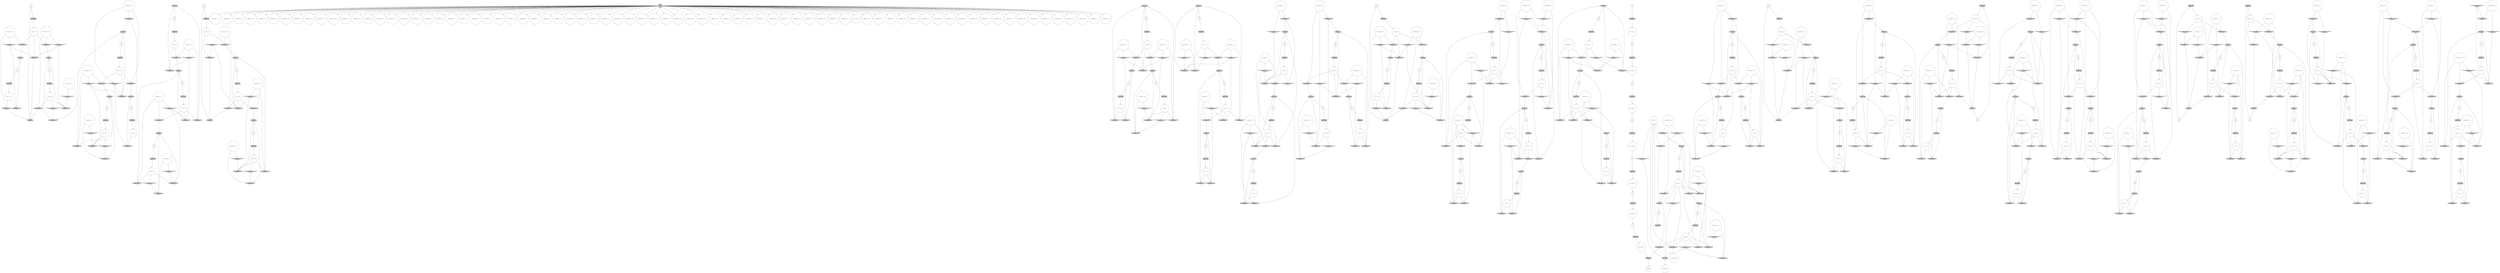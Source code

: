 digraph propNet
{
	"@32885288"[shape=circle, style= filled, fillcolor=white, label="anon"]; "@32885288"->"@6cd653d2"; 
	"@6b4d2b4e"[shape=circle, style= filled, fillcolor=white, label="( does robot ( c 24 ) )"]; "@6b4d2b4e"->"@3bf2bdea"; "@6b4d2b4e"->"@5a364e3d"; "@6b4d2b4e"->"@16861a99"; 
	"@417a397e"[shape=ellipse, style= filled, fillcolor=grey, label="OR=0.id=0"]; "@417a397e"->"@1d4ce2b6"; 
	"@3fb07fb6"[shape=circle, style= filled, fillcolor=white, label="anon"]; "@3fb07fb6"->"@15fffe44"; 
	"@713a8932"[shape=circle, style= filled, fillcolor=white, label="( legal robot ( c 14 ) )"]; 
	"@425e4256"[shape=ellipse, style= filled, fillcolor=grey, label="OR=0.id=0"]; "@425e4256"->"@383eac62"; 
	"@67043709"[shape=ellipse, style= filled, fillcolor=grey, label="OR=0.id=0"]; "@67043709"->"@1b7c14b3"; 
	"@56370627"[shape=invhouse, style= filled, fillcolor=grey, label="AND=0.id=0"]; "@56370627"->"@3d3cc122"; 
	"@1483a493"[shape=invhouse, style= filled, fillcolor=grey, label="AND=0.id=0"]; "@1483a493"->"@6a958217"; 
	"@1cba9ca9"[shape=invhouse, style= filled, fillcolor=grey, label="AND=0.id=0"]; "@1cba9ca9"->"@6cc183b0"; 
	"@603b082f"[shape=circle, style= filled, fillcolor=white, label="( legal robot ( a 5 ) )"]; 
	"@17b5cfae"[shape=circle, style= filled, fillcolor=white, label="anon"]; "@17b5cfae"->"@37d3c320"; 
	"@21354929"[shape=invhouse, style= filled, fillcolor=grey, label="AND=0.id=0"]; "@21354929"->"@688fc8b5"; 
	"@7cc884e9"[shape=circle, style= filled, fillcolor=white, label="( does robot ( c 20 ) )"]; "@7cc884e9"->"@640e785f"; "@7cc884e9"->"@467d45d8"; "@7cc884e9"->"@4b6b8d20"; 
	"@698c09ae"[shape=invtriangle, style= filled, fillcolor=grey, label="NOT=0.id=0"]; "@698c09ae"->"@3c313cf1"; "@698c09ae"->"@57aa16d9"; 
	"@13cffbe8"[shape=ellipse, style= filled, fillcolor=grey, label="OR=0.id=0"]; "@13cffbe8"->"@70afc241"; 
	"@59dc69f4"[shape=circle, style= filled, fillcolor=white, label="( legal robot ( b 8 ) )"]; 
	"@f16e73e"[shape=invhouse, style= filled, fillcolor=grey, label="AND=0.id=0"]; "@f16e73e"->"@13cffbe8"; 
	"@45c4b5ef"[shape=circle, style= filled, fillcolor=white, label="anon"]; "@45c4b5ef"->"@50fca973"; 
	"@40c478e8"[shape=circle, style= filled, fillcolor=white, label="anon"]; "@40c478e8"->"@45bf20e1"; 
	"@1942f96e"[shape=circle, style= filled, fillcolor=white, label="( legal robot ( a 21 ) )"]; 
	"@21fe21d3"[shape=doublecircle, style= filled, fillcolor=grey, label="TRUE"]; "@21fe21d3"->"@4bb6a7b5"; "@21fe21d3"->"@2ac62942"; "@21fe21d3"->"@71f0b7f4"; "@21fe21d3"->"@a5588d0"; "@21fe21d3"->"@713a8932"; "@21fe21d3"->"@d86908e"; "@21fe21d3"->"@55b4e7bd"; "@21fe21d3"->"@424165c8"; "@21fe21d3"->"@25964a1f"; "@21fe21d3"->"@365af5d1"; "@21fe21d3"->"@34ca2746"; "@21fe21d3"->"@277ec1f3"; "@21fe21d3"->"@482f77a0"; "@21fe21d3"->"@65f40764"; "@21fe21d3"->"@70a76937"; "@21fe21d3"->"@12f8756a"; "@21fe21d3"->"@7667b075"; "@21fe21d3"->"@603b082f"; "@21fe21d3"->"@5a77266f"; "@21fe21d3"->"@31a213be"; "@21fe21d3"->"@7350e6f2"; "@21fe21d3"->"@7657a7f3"; "@21fe21d3"->"@15ebab4f"; "@21fe21d3"->"@23b42591"; "@21fe21d3"->"@5a315b16"; "@21fe21d3"->"@2215bbbd"; "@21fe21d3"->"@59dc69f4"; "@21fe21d3"->"@13c25e68"; "@21fe21d3"->"@1b16edbd"; "@21fe21d3"->"@1942f96e"; "@21fe21d3"->"@5b6e8c42"; "@21fe21d3"->"@4cba3797"; "@21fe21d3"->"@7de9c859"; "@21fe21d3"->"@46a5cf96"; "@21fe21d3"->"@68b02604"; "@21fe21d3"->"@1a8d9838"; "@21fe21d3"->"@49625d54"; "@21fe21d3"->"@9cc3e7b"; "@21fe21d3"->"@421b64a6"; "@21fe21d3"->"@11b12f0f"; "@21fe21d3"->"@26f363cd"; "@21fe21d3"->"@581767d4"; "@21fe21d3"->"@736c0daf"; "@21fe21d3"->"@17971e52"; "@21fe21d3"->"@477da835"; "@21fe21d3"->"@d7cd334"; "@21fe21d3"->"@6ba166e8"; "@21fe21d3"->"@10b2c42"; "@21fe21d3"->"@35e111ab"; "@21fe21d3"->"@1796dadc"; "@21fe21d3"->"@14804ccb"; "@21fe21d3"->"@42e3132f"; "@21fe21d3"->"@5ee2432d"; "@21fe21d3"->"@736a8ca5"; "@21fe21d3"->"@3381ee50"; "@21fe21d3"->"@57507505"; "@21fe21d3"->"@4a8e2a5b"; "@21fe21d3"->"@2c846d52"; "@21fe21d3"->"@6e3630e1"; "@21fe21d3"->"@6a1da2c6"; "@21fe21d3"->"@6d30d8f"; "@21fe21d3"->"@5c158f4a"; "@21fe21d3"->"@4713bbcc"; "@21fe21d3"->"@55698608"; "@21fe21d3"->"@31abf7f"; "@21fe21d3"->"@230ef96b"; "@21fe21d3"->"@40b35156"; "@21fe21d3"->"@34111a7"; "@21fe21d3"->"@2555f3d"; "@21fe21d3"->"@4ef7051d"; "@21fe21d3"->"@2f74899"; "@21fe21d3"->"@623a7349"; "@21fe21d3"->"@60668e12"; "@21fe21d3"->"@595d51a7"; "@21fe21d3"->"@36080473"; "@21fe21d3"->"@1f3cdf43"; 
	"@2375db5a"[shape=box, style= filled, fillcolor=grey, label="TRANSITION"]; "@2375db5a"->"@25b42c3c"; 
	"@740f443c"[shape=invhouse, style= filled, fillcolor=grey, label="AND=0.id=0"]; "@740f443c"->"@3ea2ae1a"; 
	"@688fc8b5"[shape=ellipse, style= filled, fillcolor=grey, label="OR=0.id=0"]; "@688fc8b5"->"@4db84a50"; 
	"@68c78086"[shape=invhouse, style= filled, fillcolor=grey, label="AND=0.id=0"]; "@68c78086"->"@cfd4e4d"; 
	"@4f4a7f09"[shape=invhouse, style= filled, fillcolor=grey, label="AND=0.id=0"]; "@4f4a7f09"->"@3a42b465"; 
	"@7c1a9c5c"[shape=circle, style= filled, fillcolor=white, label="( does robot ( b 3 ) )"]; "@7c1a9c5c"->"@187e8589"; "@7c1a9c5c"->"@46cc1a84"; "@7c1a9c5c"->"@2373c8b9"; 
	"@76557e1d"[shape=circle, style= filled, fillcolor=white, label="( true ( step 7 ) )"]; "@76557e1d"->"@2a2d7ada"; 
	"@5005a84c"[shape=circle, style= filled, fillcolor=white, label="anon"]; "@5005a84c"->"@776f6038"; 
	"@14804ccb"[shape=circle, style= filled, fillcolor=white, label="( legal robot ( a 23 ) )"]; 
	"@69aaece"[shape=circle, style= filled, fillcolor=white, label="( does robot ( c 10 ) )"]; "@69aaece"->"@38909e83"; "@69aaece"->"@93cd374"; "@69aaece"->"@27798d97"; 
	"@21ab11ff"[shape=invhouse, style= filled, fillcolor=grey, label="AND=0.id=0"]; "@21ab11ff"->"@5870a717"; 
	"@4366a333"[shape=invtriangle, style= filled, fillcolor=grey, label="NOT=0.id=0"]; "@4366a333"->"@248f622d"; 
	"@34f1d4a6"[shape=circle, style= filled, fillcolor=white, label="anon"]; "@34f1d4a6"->"@54b33032"; 
	"@347c1c24"[shape=invhouse, style= filled, fillcolor=grey, label="AND=0.id=0"]; "@347c1c24"->"@443927ec"; 
	"@59ed89b4"[shape=circle, style= filled, fillcolor=white, label="( true ( q 9 ) )"]; "@59ed89b4"->"@74c56714"; "@59ed89b4"->"@3b70e044"; "@59ed89b4"->"@384accb4"; 
	"@6c72fc2e"[shape=invtriangle, style= filled, fillcolor=grey, label="NOT=0.id=0"]; "@6c72fc2e"->"@485317e0"; "@6c72fc2e"->"@5452343b"; 
	"@ba5b3fb"[shape=box, style= filled, fillcolor=grey, label="TRANSITION"]; "@ba5b3fb"->"@13039548"; 
	"@38a090ff"[shape=circle, style= filled, fillcolor=white, label="( true ( r 19 ) )"]; "@38a090ff"->"@33ca0e8c"; "@38a090ff"->"@6ad640a8"; 
	"@74366455"[shape=circle, style= filled, fillcolor=white, label="( true ( p 25 ) )"]; "@74366455"->"@4f4a7f09"; "@74366455"->"@26593efe"; "@74366455"->"@1590d938"; 
	"@9ec498a"[shape=invhouse, style= filled, fillcolor=grey, label="AND=0.id=0"]; "@9ec498a"->"@32d1a4c8"; 
	"@5452343b"[shape=invhouse, style= filled, fillcolor=grey, label="AND=0.id=0"]; "@5452343b"->"@19809233"; 
	"@a8cfae3"[shape=circle, style= filled, fillcolor=white, label="( does robot ( b 8 ) )"]; "@a8cfae3"->"@7a68e83a"; "@a8cfae3"->"@8579e53"; "@a8cfae3"->"@5abac321"; 
	"@7c436c3b"[shape=box, style= filled, fillcolor=grey, label="TRANSITION"]; "@7c436c3b"->"@616e71e4"; 
	"@8e96091"[shape=box, style= filled, fillcolor=grey, label="TRANSITION"]; "@8e96091"->"@f0d6dc4"; 
	"@3007f079"[shape=circle, style= filled, fillcolor=white, label="( does robot ( b 2 ) )"]; "@3007f079"->"@611535e6"; "@3007f079"->"@647be832"; "@3007f079"->"@e0a38e7"; 
	"@1f3cdf43"[shape=circle, style= filled, fillcolor=white, label="( legal robot ( a 9 ) )"]; 
	"@1f623fe2"[shape=circle, style= filled, fillcolor=white, label="anon"]; "@1f623fe2"->"@1fd1ad3b"; 
	"@1f5b1fda"[shape=invhouse, style= filled, fillcolor=grey, label="AND=0.id=0"]; "@1f5b1fda"->"@5920e707"; 
	"@6a958217"[shape=ellipse, style= filled, fillcolor=grey, label="OR=0.id=0"]; "@6a958217"->"@50fb3f07"; 
	"@616e71e4"[shape=circle, style= filled, fillcolor=white, label="( true ( p 6 ) )"]; "@616e71e4"->"@21ab11ff"; "@616e71e4"->"@5fc76762"; "@616e71e4"->"@6a70ebc8"; 
	"@1697661c"[shape=invtriangle, style= filled, fillcolor=grey, label="NOT=0.id=0"]; "@1697661c"->"@23f33787"; "@1697661c"->"@50174e50"; 
	"@733fabad"[shape=invtriangle, style= filled, fillcolor=grey, label="NOT=0.id=0"]; "@733fabad"->"@5fca5b9b"; "@733fabad"->"@64efbd16"; 
	"@27ec1f7b"[shape=invtriangle, style= filled, fillcolor=grey, label="NOT=0.id=0"]; "@27ec1f7b"->"@6a614550"; 
	"@641d9c85"[shape=circle, style= filled, fillcolor=white, label="anon"]; "@641d9c85"->"@27ae686c"; 
	"@676f1ff5"[shape=invhouse, style= filled, fillcolor=grey, label="AND=0.id=0"]; "@676f1ff5"->"@11fad570"; 
	"@39c6d15a"[shape=invtriangle, style= filled, fillcolor=grey, label="NOT=0.id=0"]; "@39c6d15a"->"@57aa16d9"; "@39c6d15a"->"@2649e120"; 
	"@260cafd"[shape=invhouse, style= filled, fillcolor=grey, label="AND=0.id=0"]; "@260cafd"->"@65febe0d"; 
	"@58c9d11"[shape=box, style= filled, fillcolor=grey, label="TRANSITION"]; "@58c9d11"->"@58ede54d"; 
	"@45c73563"[shape=invhouse, style= filled, fillcolor=grey, label="AND=0.id=0"]; "@45c73563"->"@6a10d82d"; 
	"@5fc76762"[shape=invtriangle, style= filled, fillcolor=grey, label="NOT=0.id=0"]; "@5fc76762"->"@21354929"; 
	"@26593efe"[shape=invhouse, style= filled, fillcolor=grey, label="AND=0.id=0"]; "@26593efe"->"@15cd2976"; 
	"@5cc9f46e"[shape=box, style= filled, fillcolor=grey, label="TRANSITION"]; "@5cc9f46e"->"@79cd461e"; 
	"@711f29b7"[shape=invtriangle, style= filled, fillcolor=grey, label="NOT=0.id=0"]; "@711f29b7"->"@22cd505d"; 
	"@605110e1"[shape=box, style= filled, fillcolor=grey, label="TRANSITION"]; "@605110e1"->"@1f35723a"; 
	"@3b45cbf0"[shape=circle, style= filled, fillcolor=white, label="anon"]; "@3b45cbf0"->"@4f9555c3"; 
	"@3ea2ae1a"[shape=ellipse, style= filled, fillcolor=grey, label="OR=0.id=0"]; "@3ea2ae1a"->"@f5174eb"; 
	"@4368bbd1"[shape=invtriangle, style= filled, fillcolor=grey, label="NOT=0.id=0"]; "@4368bbd1"->"@5856b610"; "@4368bbd1"->"@7114573a"; 
	"@532b0395"[shape=circle, style= filled, fillcolor=white, label="anon"]; "@532b0395"->"@7bd96fc8"; 
	"@a07d2b9"[shape=invtriangle, style= filled, fillcolor=grey, label="NOT=0.id=0"]; "@a07d2b9"->"@56abf77e"; "@a07d2b9"->"@5c9e6d44"; 
	"@297999b9"[shape=circle, style= filled, fillcolor=white, label="( does robot ( a 25 ) )"]; "@297999b9"->"@3920dcf1"; "@297999b9"->"@7bc2bacd"; 
	"@3c313cf1"[shape=invhouse, style= filled, fillcolor=grey, label="AND=0.id=0"]; "@3c313cf1"->"@50ad248b"; 
	"@41fb413f"[shape=box, style= filled, fillcolor=grey, label="TRANSITION"]; "@41fb413f"->"@21418be3"; 
	"@5af29a3a"[shape=circle, style= filled, fillcolor=white, label="anon"]; "@5af29a3a"->"@3cf050c6"; 
	"@13b0137c"[shape=circle, style= filled, fillcolor=white, label="anon"]; "@13b0137c"->"@5481c098"; 
	"@4387ab4a"[shape=invtriangle, style= filled, fillcolor=grey, label="NOT=0.id=0"]; "@4387ab4a"->"@58ffcb6f"; "@4387ab4a"->"@1879bd90"; 
	"@53f8e32c"[shape=invtriangle, style= filled, fillcolor=grey, label="NOT=0.id=0"]; "@53f8e32c"->"@2ba09f61"; "@53f8e32c"->"@384accb4"; 
	"@4a8e2a5b"[shape=circle, style= filled, fillcolor=white, label="( legal robot ( b 22 ) )"]; 
	"@4fc8371f"[shape=circle, style= filled, fillcolor=white, label="( does robot ( a 22 ) )"]; "@4fc8371f"->"@1f5b1fda"; "@4fc8371f"->"@15f0e107"; 
	"@1cccac16"[shape=circle, style= filled, fillcolor=white, label="( true ( p 12 ) )"]; "@1cccac16"->"@4df38442"; "@1cccac16"->"@49f2a6aa"; "@1cccac16"->"@35e54099"; 
	"@6a1da2c6"[shape=circle, style= filled, fillcolor=white, label="( legal robot ( c 3 ) )"]; 
	"@74aea472"[shape=invhouse, style= filled, fillcolor=grey, label="AND=0.id=0"]; "@74aea472"->"@285b0db1"; 
	"@4ad84a3b"[shape=invhouse, style= filled, fillcolor=grey, label="AND=0.id=0"]; "@4ad84a3b"->"@5618da25"; 
	"@53d6b332"[shape=circle, style= filled, fillcolor=white, label="( true ( q 14 ) )"]; "@53d6b332"->"@276af65b"; "@53d6b332"->"@23f33787"; "@53d6b332"->"@2902dc85"; 
	"@5c5174b5"[shape=circle, style= filled, fillcolor=white, label="( does robot ( c 6 ) )"]; "@5c5174b5"->"@4201ac44"; "@5c5174b5"->"@6c72fc2e"; "@5c5174b5"->"@3630920f"; 
	"@48836866"[shape=invhouse, style= filled, fillcolor=grey, label="AND=0.id=0"]; "@48836866"->"@79741cf"; 
	"@204fe0a8"[shape=box, style= filled, fillcolor=grey, label="TRANSITION"]; "@204fe0a8"->"@610783f0"; 
	"@36f4b87"[shape=circle, style= filled, fillcolor=white, label="init"]; "@36f4b87"->"@148cc05f"; 
	"@26c6562f"[shape=invhouse, style= filled, fillcolor=grey, label="AND=0.id=0"]; "@26c6562f"->"@3ea2ae1a"; 
	"@2c281cc4"[shape=invhouse, style= filled, fillcolor=grey, label="AND=0.id=0"]; "@2c281cc4"->"@22271125"; 
	"@3e9ac677"[shape=circle, style= filled, fillcolor=white, label="( does robot ( b 13 ) )"]; "@3e9ac677"->"@485f7acd"; "@3e9ac677"->"@366a02f3"; "@3e9ac677"->"@3ee8cf77"; 
	"@4425ecd5"[shape=invhouse, style= filled, fillcolor=grey, label="AND=0.id=0"]; "@4425ecd5"->"@3dfef0d3"; 
	"@7e815670"[shape=box, style= filled, fillcolor=grey, label="TRANSITION"]; "@7e815670"->"@4346beb7"; 
	"@39baf149"[shape=invhouse, style= filled, fillcolor=grey, label="AND=0.id=0"]; "@39baf149"->"@6a10d82d"; 
	"@4df9f50c"[shape=circle, style= filled, fillcolor=white, label="( true ( q 20 ) )"]; "@4df9f50c"->"@4b6b8d20"; "@4df9f50c"->"@1cb8bb35"; "@4df9f50c"->"@69ecbe1"; 
	"@5cd59c22"[shape=box, style= filled, fillcolor=grey, label="TRANSITION"]; "@5cd59c22"->"@7e213400"; 
	"@2a2d7ada"[shape=ellipse, style= filled, fillcolor=grey, label="OR=0.id=0"]; "@2a2d7ada"->"@22999172"; 
	"@6950f9a7"[shape=invhouse, style= filled, fillcolor=grey, label="AND=0.id=0"]; "@6950f9a7"->"@1d4ee46e"; 
	"@595d51a7"[shape=circle, style= filled, fillcolor=white, label="( legal robot ( b 20 ) )"]; 
	"@e0d3ef6"[shape=invtriangle, style= filled, fillcolor=grey, label="NOT=0.id=0"]; "@e0d3ef6"->"@1f5b1fda"; 
	"@75697a8"[shape=invhouse, style= filled, fillcolor=grey, label="AND=0.id=0"]; "@75697a8"->"@1446cece"; 
	"@597df07c"[shape=circle, style= filled, fillcolor=white, label="anon"]; "@597df07c"->"@57e4757"; 
	"@5182d087"[shape=invtriangle, style= filled, fillcolor=grey, label="NOT=0.id=0"]; "@5182d087"->"@39baf149"; "@5182d087"->"@6a2e1650"; 
	"@4a2cb329"[shape=invhouse, style= filled, fillcolor=grey, label="AND=0.id=0"]; "@4a2cb329"->"@79741cf"; 
	"@62f92bfe"[shape=invhouse, style= filled, fillcolor=grey, label="AND=0.id=0"]; "@62f92bfe"->"@50ad248b"; 
	"@384bc142"[shape=invhouse, style= filled, fillcolor=grey, label="AND=0.id=0"]; "@384bc142"->"@72ee6d28"; 
	"@3c587552"[shape=circle, style= filled, fillcolor=white, label="( true ( p 17 ) )"]; "@3c587552"->"@2cb2f096"; "@3c587552"->"@3bbc5266"; "@3c587552"->"@260cafd"; 
	"@b940a9f"[shape=invhouse, style= filled, fillcolor=grey, label="AND=0.id=0"]; "@b940a9f"->"@4c3da377"; 
	"@2187a88b"[shape=ellipse, style= filled, fillcolor=grey, label="OR=0.id=0"]; "@2187a88b"->"@61da32ed"; 
	"@7bc2bacd"[shape=invhouse, style= filled, fillcolor=grey, label="AND=0.id=0"]; "@7bc2bacd"->"@3a42b465"; 
	"@59021813"[shape=box, style= filled, fillcolor=grey, label="TRANSITION"]; "@59021813"->"@2c9ff7e4"; 
	"@41643071"[shape=circle, style= filled, fillcolor=white, label="anon"]; "@41643071"->"@45dc860c"; 
	"@5aac8bba"[shape=circle, style= filled, fillcolor=white, label="( does robot ( a 7 ) )"]; "@5aac8bba"->"@f023a44"; "@5aac8bba"->"@42ce3d71"; 
	"@bed82fa"[shape=invhouse, style= filled, fillcolor=grey, label="AND=0.id=0"]; "@bed82fa"->"@2c458758"; 
	"@1d4ee46e"[shape=ellipse, style= filled, fillcolor=grey, label="OR=0.id=0"]; "@1d4ee46e"->"@3ee6dd90"; 
	"@67a48685"[shape=circle, style= filled, fillcolor=white, label="( does robot ( b 15 ) )"]; "@67a48685"->"@597a8601"; "@67a48685"->"@2a988c75"; "@67a48685"->"@170ea371"; 
	"@d101c35"[shape=circle, style= filled, fillcolor=white, label="anon"]; "@d101c35"->"@b59f911"; 
	"@5a315b16"[shape=circle, style= filled, fillcolor=white, label="( legal robot ( b 1 ) )"]; 
	"@2d3af413"[shape=circle, style= filled, fillcolor=white, label="anon"]; "@2d3af413"->"@ba5b3fb"; 
	"@323d3311"[shape=invhouse, style= filled, fillcolor=grey, label="AND=0.id=0"]; "@323d3311"->"@e1a79fc"; 
	"@26dd97f2"[shape=circle, style= filled, fillcolor=white, label="( does robot ( a 19 ) )"]; "@26dd97f2"->"@631c811c"; "@26dd97f2"->"@10aadc28"; 
	"@67c8eef9"[shape=circle, style= filled, fillcolor=white, label="anon"]; "@67c8eef9"->"@26199497"; 
	"@276af65b"[shape=invhouse, style= filled, fillcolor=grey, label="AND=0.id=0"]; "@276af65b"->"@2061c709"; 
	"@46a5cf96"[shape=circle, style= filled, fillcolor=white, label="( legal robot ( c 15 ) )"]; 
	"@35bb5c83"[shape=circle, style= filled, fillcolor=white, label="( does robot ( a 11 ) )"]; "@35bb5c83"->"@f16e73e"; "@35bb5c83"->"@711f29b7"; 
	"@1ea59f9c"[shape=circle, style= filled, fillcolor=white, label="( does robot ( b 5 ) )"]; "@1ea59f9c"->"@b79053f"; "@1ea59f9c"->"@592d6ca6"; "@1ea59f9c"->"@3e5510eb"; 
	"@61e670dc"[shape=circle, style= filled, fillcolor=white, label="( does robot ( a 8 ) )"]; "@61e670dc"->"@4ee7d876"; "@61e670dc"->"@103e9435"; 
	"@cdf1596"[shape=circle, style= filled, fillcolor=white, label="anon"]; "@cdf1596"->"@2a67486f"; 
	"@acc5385"[shape=invhouse, style= filled, fillcolor=grey, label="AND=0.id=0"]; "@acc5385"->"@9169540"; 
	"@1e07ef4c"[shape=circle, style= filled, fillcolor=white, label="anon"]; "@1e07ef4c"->"@2af25388"; 
	"@72bd67b"[shape=box, style= filled, fillcolor=grey, label="TRANSITION"]; "@72bd67b"->"@3398718d"; 
	"@5349ea1b"[shape=invhouse, style= filled, fillcolor=grey, label="AND=0.id=0"]; "@5349ea1b"->"@2c458758"; 
	"@2cc26591"[shape=circle, style= filled, fillcolor=white, label="anon"]; "@2cc26591"->"@1e971c7e"; 
	"@1af0aba6"[shape=invtriangle, style= filled, fillcolor=grey, label="NOT=0.id=0"]; "@1af0aba6"->"@2f14a91a"; 
	"@6729c671"[shape=circle, style= filled, fillcolor=white, label="( true ( q 12 ) )"]; "@6729c671"->"@253c671a"; "@6729c671"->"@34545302"; "@6729c671"->"@3d62ab18"; 
	"@52ada3f5"[shape=ellipse, style= filled, fillcolor=grey, label="OR=0.id=0"]; "@52ada3f5"->"@61cade22"; 
	"@1e8ecfd6"[shape=invhouse, style= filled, fillcolor=grey, label="AND=0.id=0"]; "@1e8ecfd6"->"@2061c709"; 
	"@ec06f9e"[shape=box, style= filled, fillcolor=grey, label="TRANSITION"]; "@ec06f9e"->"@3c587552"; 
	"@4d84f4db"[shape=circle, style= filled, fillcolor=white, label="anon"]; "@4d84f4db"->"@38dd8cd7"; 
	"@56b107ee"[shape=circle, style= filled, fillcolor=white, label="( true ( q 1 ) )"]; "@56b107ee"->"@e6740cc"; "@56b107ee"->"@3de623ca"; "@56b107ee"->"@e2282ee"; 
	"@5bdf02bc"[shape=invhouse, style= filled, fillcolor=grey, label="AND=0.id=0"]; "@5bdf02bc"->"@50ad248b"; 
	"@2ddbbbb"[shape=invhouse, style= filled, fillcolor=grey, label="AND=0.id=0"]; "@2ddbbbb"->"@c1536e3"; 
	"@7ffc7695"[shape=invhouse, style= filled, fillcolor=grey, label="AND=0.id=0"]; "@7ffc7695"->"@50e33d74"; 
	"@6983ff2"[shape=circle, style= filled, fillcolor=white, label="anon"]; "@6983ff2"->"@34ba421b"; 
	"@177b1615"[shape=invtriangle, style= filled, fillcolor=grey, label="NOT=0.id=0"]; "@177b1615"->"@4a2cb329"; "@177b1615"->"@8fcbd42"; 
	"@623a7349"[shape=circle, style= filled, fillcolor=white, label="( legal robot ( b 21 ) )"]; 
	"@57aa16d9"[shape=invhouse, style= filled, fillcolor=grey, label="AND=0.id=0"]; "@57aa16d9"->"@52ada3f5"; 
	"@2e25675d"[shape=invtriangle, style= filled, fillcolor=grey, label="NOT=0.id=0"]; "@2e25675d"->"@791c9c58"; 
	"@6ece87b7"[shape=invhouse, style= filled, fillcolor=grey, label="AND=0.id=0"]; "@6ece87b7"->"@425e4256"; 
	"@2af25388"[shape=box, style= filled, fillcolor=grey, label="TRANSITION"]; "@2af25388"->"@1b21816e"; 
	"@38a121da"[shape=circle, style= filled, fillcolor=white, label="( true ( p 8 ) )"]; "@38a121da"->"@18e45514"; "@38a121da"->"@7a68e83a"; "@38a121da"->"@21d7c78b"; 
	"@566eef15"[shape=invhouse, style= filled, fillcolor=grey, label="AND=0.id=0"]; "@566eef15"->"@1c70b117"; 
	"@492b3857"[shape=invtriangle, style= filled, fillcolor=grey, label="NOT=0.id=0"]; "@492b3857"->"@1483a493"; 
	"@3c53452e"[shape=invtriangle, style= filled, fillcolor=grey, label="NOT=0.id=0"]; "@3c53452e"->"@136498a4"; 
	"@7fb65ec8"[shape=invtriangle, style= filled, fillcolor=grey, label="NOT=0.id=0"]; "@7fb65ec8"->"@56abf77e"; 
	"@4203b384"[shape=circle, style= filled, fillcolor=white, label="anon"]; "@4203b384"->"@5cc9f46e"; 
	"@5e6b27ec"[shape=invhouse, style= filled, fillcolor=grey, label="AND=0.id=0"]; "@5e6b27ec"->"@443927ec"; 
	"@25b42c3c"[shape=circle, style= filled, fillcolor=white, label="( true ( r 13 ) )"]; "@25b42c3c"->"@2eb61014"; "@25b42c3c"->"@75d9b861"; "@25b42c3c"->"@1879bd90"; "@25b42c3c"->"@7665b56b"; "@25b42c3c"->"@3ad4841b"; 
	"@152e74a4"[shape=invtriangle, style= filled, fillcolor=grey, label="NOT=0.id=0"]; "@152e74a4"->"@5c9e6d44"; "@152e74a4"->"@6d7f5713"; 
	"@50fca973"[shape=box, style= filled, fillcolor=grey, label="TRANSITION"]; "@50fca973"->"@551f83d9"; 
	"@70a76937"[shape=circle, style= filled, fillcolor=white, label="( legal robot ( b 15 ) )"]; 
	"@5abac321"[shape=invtriangle, style= filled, fillcolor=grey, label="NOT=0.id=0"]; "@5abac321"->"@18e45514"; "@5abac321"->"@6a2e1650"; 
	"@3ee8cf77"[shape=invhouse, style= filled, fillcolor=grey, label="AND=0.id=0"]; "@3ee8cf77"->"@60f6f783"; 
	"@7657a7f3"[shape=circle, style= filled, fillcolor=white, label="( legal robot ( c 9 ) )"]; 
	"@6a37c393"[shape=invhouse, style= filled, fillcolor=grey, label="AND=0.id=0"]; "@6a37c393"->"@5b9f9fb0"; 
	"@7dda1c7e"[shape=ellipse, style= filled, fillcolor=grey, label="OR=0.id=0"]; "@7dda1c7e"->"@23000166"; 
	"@2215bbbd"[shape=circle, style= filled, fillcolor=white, label="( legal robot ( c 25 ) )"]; 
	"@4df38442"[shape=invtriangle, style= filled, fillcolor=grey, label="NOT=0.id=0"]; "@4df38442"->"@74aea472"; 
	"@1af8ab4d"[shape=circle, style= filled, fillcolor=white, label="( does robot ( a 18 ) )"]; "@1af8ab4d"->"@7aa49f36"; "@1af8ab4d"->"@7fb65ec8"; 
	"@6a70ebc8"[shape=invhouse, style= filled, fillcolor=grey, label="AND=0.id=0"]; "@6a70ebc8"->"@688fc8b5"; 
	"@17c92e70"[shape=circle, style= filled, fillcolor=white, label="anon"]; "@17c92e70"->"@3f49bcd4"; 
	"@6757eee8"[shape=invtriangle, style= filled, fillcolor=grey, label="NOT=0.id=0"]; "@6757eee8"->"@485317e0"; "@6757eee8"->"@6a70ebc8"; 
	"@353594f6"[shape=circle, style= filled, fillcolor=white, label="( does robot ( b 12 ) )"]; "@353594f6"->"@5a9a143c"; "@353594f6"->"@34545302"; "@353594f6"->"@35e54099"; 
	"@5ca23566"[shape=ellipse, style= filled, fillcolor=grey, label="OR=0.id=0"]; "@5ca23566"->"@41643071"; 
	"@17971e52"[shape=circle, style= filled, fillcolor=white, label="( legal robot ( a 2 ) )"]; 
	"@4d65e4a3"[shape=invhouse, style= filled, fillcolor=grey, label="AND=0.id=0"]; "@4d65e4a3"->"@5d3792e9"; 
	"@77748ebf"[shape=invtriangle, style= filled, fillcolor=grey, label="NOT=0.id=0"]; "@77748ebf"->"@50174e50"; 
	"@42e3132f"[shape=circle, style= filled, fillcolor=white, label="( legal robot ( c 18 ) )"]; 
	"@7eb27f66"[shape=invhouse, style= filled, fillcolor=grey, label="AND=0.id=0"]; "@7eb27f66"->"@60f6f783"; 
	"@54062dd3"[shape=circle, style= filled, fillcolor=white, label="anon"]; "@54062dd3"->"@1321106a"; 
	"@4a11fbc4"[shape=circle, style= filled, fillcolor=white, label="( does robot ( a 20 ) )"]; "@4a11fbc4"->"@186472b5"; "@4a11fbc4"->"@7e1c2ac6"; 
	"@56abf77e"[shape=invhouse, style= filled, fillcolor=grey, label="AND=0.id=0"]; "@56abf77e"->"@cfd4e4d"; 
	"@2c846d52"[shape=circle, style= filled, fillcolor=white, label="( legal robot ( b 7 ) )"]; 
	"@256074b7"[shape=invhouse, style= filled, fillcolor=grey, label="AND=0.id=0"]; "@256074b7"->"@6dea3829"; 
	"@3bbc5266"[shape=invtriangle, style= filled, fillcolor=grey, label="NOT=0.id=0"]; "@3bbc5266"->"@5f3fff0"; 
	"@5c9e6d44"[shape=invhouse, style= filled, fillcolor=grey, label="AND=0.id=0"]; "@5c9e6d44"->"@6cc183b0"; 
	"@6bbe0a61"[shape=circle, style= filled, fillcolor=white, label="( true ( q 11 ) )"]; "@6bbe0a61"->"@f9ecd3f"; "@6bbe0a61"->"@2d7c3bc8"; "@6bbe0a61"->"@79802b8a"; 
	"@67100ef4"[shape=circle, style= filled, fillcolor=white, label="anon"]; "@67100ef4"->"@41fb413f"; 
	"@40b35156"[shape=circle, style= filled, fillcolor=white, label="( legal robot ( b 24 ) )"]; 
	"@64851d6c"[shape=circle, style= filled, fillcolor=white, label="( true ( p 13 ) )"]; "@64851d6c"->"@485f7acd"; "@64851d6c"->"@248f622d"; "@64851d6c"->"@75d9b861"; "@64851d6c"->"@124ba711"; "@64851d6c"->"@3ad4841b"; 
	"@7e596fb0"[shape=box, style= filled, fillcolor=grey, label="TRANSITION"]; "@7e596fb0"->"@59ed89b4"; 
	"@3ffbae16"[shape=circle, style= filled, fillcolor=white, label="( true ( q 19 ) )"]; "@3ffbae16"->"@6950f9a7"; "@3ffbae16"->"@4e1d72c1"; "@3ffbae16"->"@7114573a"; 
	"@474ed9b"[shape=ellipse, style= filled, fillcolor=grey, label="OR=0.id=0"]; "@474ed9b"->"@360ee9ef"; 
	"@3f5caea8"[shape=circle, style= filled, fillcolor=white, label="( does robot ( b 17 ) )"]; "@3f5caea8"->"@2cb2f096"; "@3f5caea8"->"@30c77ec0"; "@3f5caea8"->"@4c3e67e3"; 
	"@4c902d65"[shape=circle, style= filled, fillcolor=white, label="( does robot ( c 12 ) )"]; "@4c902d65"->"@384bc142"; "@4c902d65"->"@3d62ab18"; "@4c902d65"->"@2f8f4500"; 
	"@33dc8224"[shape=circle, style= filled, fillcolor=white, label="( does robot ( b 9 ) )"]; "@33dc8224"->"@740f443c"; "@33dc8224"->"@14b0aae4"; "@33dc8224"->"@3b70e044"; 
	"@64efbd16"[shape=invhouse, style= filled, fillcolor=grey, label="AND=0.id=0"]; "@64efbd16"->"@710625d"; 
	"@631c811c"[shape=invtriangle, style= filled, fillcolor=grey, label="NOT=0.id=0"]; "@631c811c"->"@5856b610"; 
	"@8a6d2a5"[shape=circle, style= filled, fillcolor=white, label="( true ( p 9 ) )"]; "@8a6d2a5"->"@740f443c"; "@8a6d2a5"->"@3d44f680"; "@8a6d2a5"->"@71948dc"; 
	"@5f3fff0"[shape=invhouse, style= filled, fillcolor=grey, label="AND=0.id=0"]; "@5f3fff0"->"@65febe0d"; 
	"@2a67486f"[shape=box, style= filled, fillcolor=grey, label="TRANSITION"]; "@2a67486f"->"@7bac48ad"; 
	"@55b4e7bd"[shape=circle, style= filled, fillcolor=white, label="( legal robot ( c 22 ) )"]; 
	"@79802b8a"[shape=invhouse, style= filled, fillcolor=grey, label="AND=0.id=0"]; "@79802b8a"->"@9169540"; 
	"@418deb9e"[shape=ellipse, style= filled, fillcolor=grey, label="OR=0.id=0"]; "@418deb9e"->"@787c84be"; 
	"@298d3399"[shape=circle, style= filled, fillcolor=white, label="( true ( step 1 ) )"]; "@298d3399"->"@3b45cbf0"; 
	"@5c10f604"[shape=invhouse, style= filled, fillcolor=grey, label="AND=0.id=0"]; "@5c10f604"->"@6cc183b0"; 
	"@3398718d"[shape=circle, style= filled, fillcolor=white, label="( true ( p 11 ) )"]; "@3398718d"->"@22cd505d"; "@3398718d"->"@347c1c24"; "@3398718d"->"@5ab85ea7"; 
	"@6ede6cc4"[shape=circle, style= filled, fillcolor=white, label="( does robot ( a 15 ) )"]; "@6ede6cc4"->"@1fd4f170"; "@6ede6cc4"->"@7c736fb5"; 
	"@2adc98c0"[shape=circle, style= filled, fillcolor=white, label="( true ( r 17 ) )"]; "@2adc98c0"->"@5d36e1e6"; "@2adc98c0"->"@3be359c7"; 
	"@31a213be"[shape=circle, style= filled, fillcolor=white, label="( legal robot ( a 3 ) )"]; 
	"@2e862498"[shape=invhouse, style= filled, fillcolor=grey, label="AND=0.id=0"]; "@2e862498"->"@7ffa12d7"; 
	"@78bdeaa2"[shape=circle, style= filled, fillcolor=white, label="( true ( p 4 ) )"]; "@78bdeaa2"->"@5e43b853"; "@78bdeaa2"->"@16ed30cf"; "@78bdeaa2"->"@5638981b"; 
	"@7e213400"[shape=circle, style= filled, fillcolor=white, label="( true ( q 25 ) )"]; "@7e213400"->"@d0daa2b"; "@7e213400"->"@4844821c"; "@7e213400"->"@79df0f13"; 
	"@3be359c7"[shape=invhouse, style= filled, fillcolor=grey, label="AND=0.id=0"]; "@3be359c7"->"@5bf544c1"; 
	"@5cb9969c"[shape=circle, style= filled, fillcolor=white, label="anon"]; "@5cb9969c"->"@6b1e18c8"; 
	"@2e4e446b"[shape=circle, style= filled, fillcolor=white, label="( true ( r 14 ) )"]; "@2e4e446b"->"@40f55f02"; "@2e4e446b"->"@b940a9f"; 
	"@5752dd77"[shape=invtriangle, style= filled, fillcolor=grey, label="NOT=0.id=0"]; "@5752dd77"->"@23f33787"; "@5752dd77"->"@b940a9f"; 
	"@253c671a"[shape=invhouse, style= filled, fillcolor=grey, label="AND=0.id=0"]; "@253c671a"->"@72ee6d28"; 
	"@57e4757"[shape=box, style= filled, fillcolor=grey, label="TRANSITION"]; "@57e4757"->"@78bdeaa2"; 
	"@44dfcef4"[shape=invtriangle, style= filled, fillcolor=grey, label="NOT=0.id=0"]; "@44dfcef4"->"@1ba2b7e1"; 
	"@29c753eb"[shape=circle, style= filled, fillcolor=white, label="( does robot ( c 22 ) )"]; "@29c753eb"->"@c24b7e2"; "@29c753eb"->"@195f6ca5"; "@29c753eb"->"@7417da"; 
	"@4591677"[shape=invtriangle, style= filled, fillcolor=grey, label="NOT=0.id=0"]; "@4591677"->"@6a878f0c"; "@4591677"->"@76cdc921"; 
	"@60ef92dc"[shape=circle, style= filled, fillcolor=white, label="( true ( r 6 ) )"]; "@60ef92dc"->"@5452343b"; "@60ef92dc"->"@3630920f"; 
	"@427dd84b"[shape=invhouse, style= filled, fillcolor=grey, label="AND=0.id=0"]; "@427dd84b"->"@7393e6f1"; 
	"@681fd226"[shape=box, style= filled, fillcolor=grey, label="TRANSITION"]; "@681fd226"->"@2e4e446b"; 
	"@6a10d82d"[shape=ellipse, style= filled, fillcolor=grey, label="OR=0.id=0"]; "@6a10d82d"->"@d101c35"; 
	"@78dda29e"[shape=circle, style= filled, fillcolor=white, label="( true ( p 1 ) )"]; "@78dda29e"->"@6a37c393"; "@78dda29e"->"@57842912"; "@78dda29e"->"@2f14a91a"; 
	"@7cbc16fb"[shape=circle, style= filled, fillcolor=white, label="anon"]; "@7cbc16fb"->"@63fb8cf9"; 
	"@93cd374"[shape=invhouse, style= filled, fillcolor=grey, label="AND=0.id=0"]; "@93cd374"->"@6dea3829"; 
	"@b59f911"[shape=box, style= filled, fillcolor=grey, label="TRANSITION"]; "@b59f911"->"@6e5edae"; 
	"@1b21816e"[shape=circle, style= filled, fillcolor=white, label="( true ( q 17 ) )"]; "@1b21816e"->"@2347ee75"; "@1b21816e"->"@30c77ec0"; "@1b21816e"->"@56ad0f3"; 
	"@19536b03"[shape=invhouse, style= filled, fillcolor=grey, label="AND=0.id=0"]; "@19536b03"->"@5e4a72b9"; 
	"@79be33ef"[shape=invhouse, style= filled, fillcolor=grey, label="AND=0.id=0"]; "@79be33ef"->"@3dfef0d3"; 
	"@7a68e83a"[shape=invhouse, style= filled, fillcolor=grey, label="AND=0.id=0"]; "@7a68e83a"->"@d9e96e1"; 
	"@4a2d307e"[shape=circle, style= filled, fillcolor=white, label="( does robot ( b 19 ) )"]; "@4a2d307e"->"@4368bbd1"; "@4a2d307e"->"@4e1d72c1"; "@4a2d307e"->"@7c130afd"; 
	"@57507505"[shape=circle, style= filled, fillcolor=white, label="( legal robot ( c 23 ) )"]; 
	"@4f9555c3"[shape=box, style= filled, fillcolor=grey, label="TRANSITION"]; "@4f9555c3"->"@505e629"; 
	"@4844821c"[shape=invhouse, style= filled, fillcolor=grey, label="AND=0.id=0"]; "@4844821c"->"@5abdb987"; 
	"@4f478527"[shape=invhouse, style= filled, fillcolor=grey, label="AND=0.id=0"]; "@4f478527"->"@5618da25"; 
	"@353d575d"[shape=box, style= filled, fillcolor=grey, label="TRANSITION"]; "@353d575d"->"@3f3104a0"; 
	"@3269480a"[shape=invhouse, style= filled, fillcolor=grey, label="AND=0.id=0"]; "@3269480a"->"@3131cf51"; 
	"@230ef96b"[shape=circle, style= filled, fillcolor=white, label="( legal robot ( c 10 ) )"]; 
	"@23000166"[shape=circle, style= filled, fillcolor=white, label="anon"]; "@23000166"->"@22cf76f"; 
	"@6d7f5713"[shape=invhouse, style= filled, fillcolor=grey, label="AND=0.id=0"]; "@6d7f5713"->"@7393e6f1"; 
	"@207286a"[shape=ellipse, style= filled, fillcolor=grey, label="OR=0.id=0"]; "@207286a"->"@305a37f7"; 
	"@2f74899"[shape=circle, style= filled, fillcolor=white, label="( legal robot ( b 12 ) )"]; 
	"@36080473"[shape=circle, style= filled, fillcolor=white, label="( legal robot ( a 7 ) )"]; 
	"@7222a05f"[shape=invhouse, style= filled, fillcolor=grey, label="AND=0.id=0"]; "@7222a05f"->"@6a958217"; 
	"@6ad640a8"[shape=invhouse, style= filled, fillcolor=grey, label="AND=0.id=0"]; "@6ad640a8"->"@1d4ee46e"; 
	"@a5588d0"[shape=circle, style= filled, fillcolor=white, label="( legal robot ( a 6 ) )"]; 
	"@1446cece"[shape=ellipse, style= filled, fillcolor=grey, label="OR=0.id=0"]; "@1446cece"->"@320f6dd3"; 
	"@14f45e7e"[shape=invhouse, style= filled, fillcolor=grey, label="AND=0.id=0"]; "@14f45e7e"->"@710625d"; 
	"@3cafd625"[shape=ellipse, style= filled, fillcolor=grey, label="OR=0.id=0"]; "@3cafd625"->"@4203b384"; 
	"@45dbe755"[shape=circle, style= filled, fillcolor=white, label="anon"]; "@45dbe755"->"@2070ae9e"; 
	"@26199497"[shape=box, style= filled, fillcolor=grey, label="TRANSITION"]; "@26199497"->"@30a55e56"; 
	"@2f8f4500"[shape=invtriangle, style= filled, fillcolor=grey, label="NOT=0.id=0"]; "@2f8f4500"->"@9ec498a"; "@2f8f4500"->"@253c671a"; 
	"@22cd505d"[shape=invhouse, style= filled, fillcolor=grey, label="AND=0.id=0"]; "@22cd505d"->"@13cffbe8"; 
	"@65f40764"[shape=circle, style= filled, fillcolor=white, label="( legal robot ( b 25 ) )"]; 
	"@485f7acd"[shape=invhouse, style= filled, fillcolor=grey, label="AND=0.id=0"]; "@485f7acd"->"@27c963fc"; 
	"@42ae083d"[shape=circle, style= filled, fillcolor=white, label="anon"]; "@42ae083d"->"@681fd226"; 
	"@f7f8de9"[shape=circle, style= filled, fillcolor=white, label="( true ( q 23 ) )"]; "@f7f8de9"->"@5fca5b9b"; "@f7f8de9"->"@43d3f48"; "@f7f8de9"->"@14f45e7e"; 
	"@525688cc"[shape=box, style= filled, fillcolor=grey, label="TRANSITION"]; "@525688cc"->"@49d4dd5a"; 
	"@f76fdd6"[shape=invhouse, style= filled, fillcolor=grey, label="AND=0.id=0"]; "@f76fdd6"->"@7dda1c7e"; 
	"@f9ecd3f"[shape=invhouse, style= filled, fillcolor=grey, label="AND=0.id=0"]; "@f9ecd3f"->"@13cffbe8"; 
	"@21418be3"[shape=circle, style= filled, fillcolor=white, label="( true ( r 5 ) )"]; "@21418be3"->"@4a2cb329"; "@21418be3"->"@185bf344"; 
	"@36d0cc7c"[shape=ellipse, style= filled, fillcolor=grey, label="OR=0.id=0"]; "@36d0cc7c"->"@5cb9969c"; 
	"@4e8ca43c"[shape=box, style= filled, fillcolor=grey, label="TRANSITION"]; "@4e8ca43c"->"@4cb1ffbc"; 
	"@cfd4e4d"[shape=ellipse, style= filled, fillcolor=grey, label="OR=0.id=0"]; "@cfd4e4d"->"@67c8eef9"; 
	"@79bd2b09"[shape=ellipse, style= filled, fillcolor=grey, label="OR=0.id=0"]; "@79bd2b09"->"@69a05fd4"; 
	"@1a8d9838"[shape=circle, style= filled, fillcolor=white, label="( legal robot ( c 16 ) )"]; 
	"@f60a4c"[shape=invtriangle, style= filled, fillcolor=grey, label="NOT=0.id=0"]; "@f60a4c"->"@22cd505d"; "@f60a4c"->"@2d7c3bc8"; 
	"@7f852538"[shape=circle, style= filled, fillcolor=white, label="anon"]; "@7f852538"->"@5cd59c22"; 
	"@30061ac1"[shape=circle, style= filled, fillcolor=white, label="( true ( p 10 ) )"]; "@30061ac1"->"@4425ecd5"; "@30061ac1"->"@5349ea1b"; "@30061ac1"->"@3434ba47"; 
	"@6e74fcb3"[shape=invtriangle, style= filled, fillcolor=grey, label="NOT=0.id=0"]; "@6e74fcb3"->"@1e8ecfd6"; 
	"@6b8f8147"[shape=circle, style= filled, fillcolor=white, label="anon"]; "@6b8f8147"->"@525688cc"; 
	"@f0d6dc4"[shape=circle, style= filled, fillcolor=white, label="( true ( p 14 ) )"]; "@f0d6dc4"->"@4d65e4a3"; "@f0d6dc4"->"@6e74fcb3"; "@f0d6dc4"->"@50174e50"; 
	"@716cbba3"[shape=invtriangle, style= filled, fillcolor=grey, label="NOT=0.id=0"]; "@716cbba3"->"@7365ddfe"; "@716cbba3"->"@3de623ca"; 
	"@1cc1560e"[shape=invhouse, style= filled, fillcolor=grey, label="AND=0.id=0"]; "@1cc1560e"->"@3d3cc122"; 
	"@186472b5"[shape=invtriangle, style= filled, fillcolor=grey, label="NOT=0.id=0"]; "@186472b5"->"@7ffc7695"; 
	"@4a569084"[shape=circle, style= filled, fillcolor=white, label="anon"]; "@4a569084"->"@191cf6f4"; 
	"@37f2c526"[shape=circle, style= filled, fillcolor=white, label="( does robot ( b 1 ) )"]; "@37f2c526"->"@6a37c393"; "@37f2c526"->"@e2282ee"; "@37f2c526"->"@7594829b"; 
	"@d3cf7e5"[shape=circle, style= filled, fillcolor=white, label="anon"]; "@d3cf7e5"->"@7e815670"; 
	"@4408c6d7"[shape=circle, style= filled, fillcolor=white, label="anon"]; "@4408c6d7"->"@2375db5a"; 
	"@34111a7"[shape=circle, style= filled, fillcolor=white, label="( legal robot ( c 11 ) )"]; 
	"@1e971c7e"[shape=box, style= filled, fillcolor=grey, label="TRANSITION"]; "@1e971c7e"->"@65d913da"; 
	"@1fd1ad3b"[shape=box, style= filled, fillcolor=grey, label="TRANSITION"]; "@1fd1ad3b"->"@168159fc"; 
	"@7dcb4f27"[shape=circle, style= filled, fillcolor=white, label="anon"]; "@7dcb4f27"->"@6d179b3c"; 
	"@70afc241"[shape=circle, style= filled, fillcolor=white, label="anon"]; "@70afc241"->"@72bd67b"; 
	"@27798d97"[shape=invtriangle, style= filled, fillcolor=grey, label="NOT=0.id=0"]; "@27798d97"->"@256074b7"; "@27798d97"->"@bed82fa"; 
	"@66ecc9f"[shape=circle, style= filled, fillcolor=white, label="anon"]; "@66ecc9f"->"@fd540cb"; 
	"@6a84e876"[shape=circle, style= filled, fillcolor=white, label="( does robot ( a 3 ) )"]; "@6a84e876"->"@67454807"; "@6a84e876"->"@3ca8404e"; 
	"@c1536e3"[shape=ellipse, style= filled, fillcolor=grey, label="OR=0.id=0"]; "@c1536e3"->"@59f3361"; 
	"@610783f0"[shape=circle, style= filled, fillcolor=white, label="( true ( p 2 ) )"]; "@610783f0"->"@492b3857"; "@610783f0"->"@e0a38e7"; "@610783f0"->"@7222a05f"; 
	"@69baeb40"[shape=circle, style= filled, fillcolor=white, label="( true ( p 19 ) )"]; "@69baeb40"->"@55a0c283"; "@69baeb40"->"@5856b610"; "@69baeb40"->"@7c130afd"; 
	"@6b991899"[shape=invhouse, style= filled, fillcolor=grey, label="AND=0.id=0"]; "@6b991899"->"@772c84fa"; 
	"@7bac48ad"[shape=circle, style= filled, fillcolor=white, label="( true ( step 6 ) )"]; "@7bac48ad"->"@5af29a3a"; 
	"@22271125"[shape=ellipse, style= filled, fillcolor=grey, label="OR=0.id=0"]; "@22271125"->"@6b8f8147"; 
	"@409a239e"[shape=ellipse, style= filled, fillcolor=grey, label="OR=0.id=0"]; "@409a239e"->"@3b387eb2"; 
	"@48984b9f"[shape=circle, style= filled, fillcolor=white, label="( does robot ( a 4 ) )"]; "@48984b9f"->"@392202d2"; "@48984b9f"->"@4ad84a3b"; 
	"@2963e26f"[shape=circle, style= filled, fillcolor=white, label="( does robot ( b 16 ) )"]; "@2963e26f"->"@566eef15"; "@2963e26f"->"@3fa809a4"; "@2963e26f"->"@9cb3785"; 
	"@fb6f4ba"[shape=box, style= filled, fillcolor=grey, label="TRANSITION"]; "@fb6f4ba"->"@f7f8de9"; 
	"@4cb1ffbc"[shape=circle, style= filled, fillcolor=white, label="( true ( r 3 ) )"]; "@4cb1ffbc"->"@53ea3e39"; "@4cb1ffbc"->"@4d19638e"; 
	"@7665b56b"[shape=invhouse, style= filled, fillcolor=grey, label="AND=0.id=0"]; "@7665b56b"->"@27c963fc"; 
	"@59d50ac3"[shape=circle, style= filled, fillcolor=white, label="( true ( q 10 ) )"]; "@59d50ac3"->"@bed82fa"; "@59d50ac3"->"@93cd374"; "@59d50ac3"->"@5b274fcf"; 
	"@4e48bd5e"[shape=box, style= filled, fillcolor=grey, label="TRANSITION"]; "@4e48bd5e"->"@49191d7d"; 
	"@72b639af"[shape=box, style= filled, fillcolor=grey, label="TRANSITION"]; "@72b639af"->"@6729c671"; 
	"@46d7bdcd"[shape=invhouse, style= filled, fillcolor=grey, label="AND=0.id=0"]; "@46d7bdcd"->"@c1536e3"; 
	"@75a8a6b3"[shape=box, style= filled, fillcolor=grey, label="TRANSITION"]; "@75a8a6b3"->"@2e8c45e9"; 
	"@2c458758"[shape=ellipse, style= filled, fillcolor=grey, label="OR=0.id=0"]; "@2c458758"->"@32885288"; 
	"@185bf344"[shape=invhouse, style= filled, fillcolor=grey, label="AND=0.id=0"]; "@185bf344"->"@fc09bb9"; 
	"@505e629"[shape=circle, style= filled, fillcolor=white, label="( true ( step 2 ) )"]; "@505e629"->"@45c4b5ef"; 
	"@4cba3797"[shape=circle, style= filled, fillcolor=white, label="( legal robot ( c 21 ) )"]; 
	"@65751658"[shape=invtriangle, style= filled, fillcolor=grey, label="NOT=0.id=0"]; "@65751658"->"@7a473ccb"; 
	"@36f575c6"[shape=circle, style= filled, fillcolor=white, label="anon"]; "@36f575c6"->"@1ef4781f"; 
	"@3b70e044"[shape=invhouse, style= filled, fillcolor=grey, label="AND=0.id=0"]; "@3b70e044"->"@493f3486"; 
	"@61da32ed"[shape=circle, style= filled, fillcolor=white, label="anon"]; "@61da32ed"->"@2ba7fdbc"; 
	"@5abdb987"[shape=ellipse, style= filled, fillcolor=grey, label="OR=0.id=0"]; "@5abdb987"->"@3fb07fb6"; 
	"@2efda5bd"[shape=circle, style= filled, fillcolor=white, label="( does robot ( c 15 ) )"]; "@2efda5bd"->"@4c142937"; "@2efda5bd"->"@6a36edff"; "@2efda5bd"->"@7025dc78"; 
	"@1407e745"[shape=circle, style= filled, fillcolor=white, label="( does robot ( c 16 ) )"]; "@1407e745"->"@3ba3cad"; "@1407e745"->"@5465f208"; "@1407e745"->"@24de7263"; 
	"@519f65e"[shape=ellipse, style= filled, fillcolor=grey, label="OR=0.id=0"]; "@519f65e"->"@641d9c85"; 
	"@156dee25"[shape=invhouse, style= filled, fillcolor=grey, label="AND=0.id=0"]; "@156dee25"->"@12ebf532"; 
	"@6e5edae"[shape=circle, style= filled, fillcolor=white, label="( true ( r 8 ) )"]; "@6e5edae"->"@39baf149"; "@6e5edae"->"@352eb1c0"; 
	"@1321106a"[shape=box, style= filled, fillcolor=grey, label="TRANSITION"]; "@1321106a"->"@2110e458"; 
	"@5009db5b"[shape=circle, style= filled, fillcolor=white, label="anon"]; "@5009db5b"->"@648bb01d"; 
	"@63fb38ad"[shape=invhouse, style= filled, fillcolor=grey, label="AND=0.id=0"]; "@63fb38ad"->"@418deb9e"; 
	"@557c9e2a"[shape=invtriangle, style= filled, fillcolor=grey, label="NOT=0.id=0"]; "@557c9e2a"->"@1fd4f170"; 
	"@6d30d8f"[shape=circle, style= filled, fillcolor=white, label="( legal robot ( b 13 ) )"]; 
	"@6035236b"[shape=box, style= filled, fillcolor=grey, label="TRANSITION"]; "@6035236b"->"@685fa5be"; 
	"@5c158f4a"[shape=circle, style= filled, fillcolor=white, label="( legal robot ( b 10 ) )"]; 
	"@55698608"[shape=circle, style= filled, fillcolor=white, label="( legal robot ( a 14 ) )"]; 
	"@2e8c45e9"[shape=circle, style= filled, fillcolor=white, label="( true ( r 4 ) )"]; "@2e8c45e9"->"@3269480a"; "@2e8c45e9"->"@2e862498"; 
	"@6c3f8754"[shape=box, style= filled, fillcolor=grey, label="TRANSITION"]; "@6c3f8754"->"@3fb54bee"; 
	"@332c8841"[shape=circle, style= filled, fillcolor=white, label="( does robot ( a 17 ) )"]; "@332c8841"->"@5f3fff0"; "@332c8841"->"@1c2e1326"; 
	"@4cbcffce"[shape=circle, style= filled, fillcolor=white, label="anon"]; "@4cbcffce"->"@636a30be"; 
	"@43d3f48"[shape=invhouse, style= filled, fillcolor=grey, label="AND=0.id=0"]; "@43d3f48"->"@36d0cc7c"; 
	"@3ee6dd90"[shape=circle, style= filled, fillcolor=white, label="anon"]; "@3ee6dd90"->"@243a4952"; 
	"@2c9ff7e4"[shape=circle, style= filled, fillcolor=white, label="( true ( q 4 ) )"]; "@2c9ff7e4"->"@4f478527"; "@2c9ff7e4"->"@46cc02e6"; "@2c9ff7e4"->"@263d90d2"; 
	"@d9e96e1"[shape=ellipse, style= filled, fillcolor=grey, label="OR=0.id=0"]; "@d9e96e1"->"@2cc26591"; 
	"@2ac62942"[shape=circle, style= filled, fillcolor=white, label="( legal robot ( a 4 ) )"]; 
	"@365af5d1"[shape=circle, style= filled, fillcolor=white, label="( legal robot ( c 6 ) )"]; 
	"@34ca2746"[shape=circle, style= filled, fillcolor=white, label="( legal robot ( c 4 ) )"]; 
	"@58ffcb6f"[shape=invhouse, style= filled, fillcolor=grey, label="AND=0.id=0"]; "@58ffcb6f"->"@27c963fc"; 
	"@7333c0a3"[shape=box, style= filled, fillcolor=grey, label="TRANSITION"]; "@7333c0a3"->"@3f790910"; 
	"@3f3104a0"[shape=circle, style= filled, fillcolor=white, label="( true ( q 16 ) )"]; "@3f3104a0"->"@36755820"; "@3f3104a0"->"@3ba3cad"; "@3f3104a0"->"@3fa809a4"; 
	"@3a7171e5"[shape=invtriangle, style= filled, fillcolor=grey, label="NOT=0.id=0"]; "@3a7171e5"->"@4425ecd5"; 
	"@3a9e590a"[shape=invhouse, style= filled, fillcolor=grey, label="AND=0.id=0"]; "@3a9e590a"->"@474ed9b"; 
	"@69cafa5c"[shape=invtriangle, style= filled, fillcolor=grey, label="NOT=0.id=0"]; "@69cafa5c"->"@5ad28be"; "@69cafa5c"->"@63fb38ad"; 
	"@6b833014"[shape=circle, style= filled, fillcolor=white, label="( does robot ( c 19 ) )"]; "@6b833014"->"@33ca0e8c"; "@6b833014"->"@6950f9a7"; "@6b833014"->"@2568a3af"; 
	"@3f49bcd4"[shape=box, style= filled, fillcolor=grey, label="TRANSITION"]; "@3f49bcd4"->"@666f33b8"; 
	"@467d45d8"[shape=invtriangle, style= filled, fillcolor=grey, label="NOT=0.id=0"]; "@467d45d8"->"@4840e62c"; "@467d45d8"->"@1cb8bb35"; 
	"@2d422eee"[shape=invhouse, style= filled, fillcolor=grey, label="AND=0.id=0"]; "@2d422eee"->"@67043709"; 
	"@19809233"[shape=ellipse, style= filled, fillcolor=grey, label="OR=0.id=0"]; "@19809233"->"@5e20495e"; 
	"@4351a0e4"[shape=invhouse, style= filled, fillcolor=grey, label="AND=0.id=0"]; "@4351a0e4"->"@772c84fa"; 
	"@f5174eb"[shape=circle, style= filled, fillcolor=white, label="anon"]; "@f5174eb"->"@7e596fb0"; 
	"@15fffe44"[shape=box, style= filled, fillcolor=grey, label="TRANSITION"]; "@15fffe44"->"@4641bb88"; 
	"@1d222e99"[shape=ellipse, style= filled, fillcolor=grey, label="OR=0.id=0"]; "@1d222e99"->"@d328ec8"; 
	"@57c8ac74"[shape=circle, style= filled, fillcolor=white, label="( does robot ( c 17 ) )"]; "@57c8ac74"->"@3be359c7"; "@57c8ac74"->"@56ad0f3"; "@57c8ac74"->"@b9ff076"; 
	"@65ff763f"[shape=circle, style= filled, fillcolor=white, label="( true ( q 24 ) )"]; "@65ff763f"->"@46d7bdcd"; "@65ff763f"->"@16861a99"; "@65ff763f"->"@1cc1560e"; 
	"@136498a4"[shape=invhouse, style= filled, fillcolor=grey, label="AND=0.id=0"]; "@136498a4"->"@79bd2b09"; 
	"@3d44f680"[shape=invhouse, style= filled, fillcolor=grey, label="AND=0.id=0"]; "@3d44f680"->"@493f3486"; 
	"@7c736fb5"[shape=invtriangle, style= filled, fillcolor=grey, label="NOT=0.id=0"]; "@7c736fb5"->"@7b601546"; 
	"@c24b7e2"[shape=invtriangle, style= filled, fillcolor=grey, label="NOT=0.id=0"]; "@c24b7e2"->"@63fb38ad"; "@c24b7e2"->"@676f1ff5"; 
	"@2373c8b9"[shape=invhouse, style= filled, fillcolor=grey, label="AND=0.id=0"]; "@2373c8b9"->"@12ebf532"; 
	"@563e05f1"[shape=circle, style= filled, fillcolor=white, label="anon"]; "@563e05f1"->"@37ab9a0e"; 
	"@5e62a5ad"[shape=box, style= filled, fillcolor=grey, label="TRANSITION"]; "@5e62a5ad"->"@24864ea"; 
	"@45dc860c"[shape=box, style= filled, fillcolor=grey, label="TRANSITION"]; "@45dc860c"->"@4326976f"; 
	"@74c56714"[shape=invhouse, style= filled, fillcolor=grey, label="AND=0.id=0"]; "@74c56714"->"@109e841c"; 
	"@636a30be"[shape=box, style= filled, fillcolor=grey, label="TRANSITION"]; "@636a30be"->"@6f0f386d"; 
	"@6b7988ad"[shape=invhouse, style= filled, fillcolor=grey, label="AND=0.id=0"]; "@6b7988ad"->"@3cafd625"; 
	"@443927ec"[shape=ellipse, style= filled, fillcolor=grey, label="OR=0.id=0"]; "@443927ec"->"@532b0395"; 
	"@772c84fa"[shape=ellipse, style= filled, fillcolor=grey, label="OR=0.id=0"]; "@772c84fa"->"@6b3b5f2a"; 
	"@6b1e18c8"[shape=box, style= filled, fillcolor=grey, label="TRANSITION"]; "@6b1e18c8"->"@73c58e6d"; 
	"@2ffb3423"[shape=invhouse, style= filled, fillcolor=grey, label="AND=0.id=0"]; "@2ffb3423"->"@5ca23566"; 
	"@4c3e67e3"[shape=invtriangle, style= filled, fillcolor=grey, label="NOT=0.id=0"]; "@4c3e67e3"->"@2347ee75"; "@4c3e67e3"->"@260cafd"; 
	"@6b32d53"[shape=circle, style= filled, fillcolor=white, label="( goal robot 100 )"]; 
	"@4c7ba79a"[shape=circle, style= filled, fillcolor=white, label="( does robot ( a 12 ) )"]; "@4c7ba79a"->"@74aea472"; "@4c7ba79a"->"@78bd0e01"; 
	"@1354c0b2"[shape=invtriangle, style= filled, fillcolor=grey, label="NOT=0.id=0"]; "@1354c0b2"->"@7222a05f"; 
	"@71324fb"[shape=invhouse, style= filled, fillcolor=grey, label="AND=0.id=0"]; "@71324fb"->"@3cafd625"; 
	"@b9ff076"[shape=invtriangle, style= filled, fillcolor=grey, label="NOT=0.id=0"]; "@b9ff076"->"@5d36e1e6"; "@b9ff076"->"@2347ee75"; 
	"@4ef7051d"[shape=circle, style= filled, fillcolor=white, label="( legal robot ( c 20 ) )"]; 
	"@22999172"[shape=circle, style= filled, fillcolor=white, label="terminal"]; 
	"@392202d2"[shape=invtriangle, style= filled, fillcolor=grey, label="NOT=0.id=0"]; "@392202d2"->"@5e43b853"; 
	"@65febe0d"[shape=ellipse, style= filled, fillcolor=grey, label="OR=0.id=0"]; "@65febe0d"->"@641e93d6"; 
	"@d328ec8"[shape=circle, style= filled, fillcolor=white, label="anon"]; "@d328ec8"->"@6afda518"; 
	"@353bb6c6"[shape=circle, style= filled, fillcolor=white, label="( does robot ( b 14 ) )"]; "@353bb6c6"->"@276af65b"; "@353bb6c6"->"@4d65e4a3"; "@353bb6c6"->"@1697661c"; 
	"@4bb6a7b5"[shape=circle, style= filled, fillcolor=white, label="( legal robot ( c 5 ) )"]; 
	"@5eb1d2b8"[shape=circle, style= filled, fillcolor=white, label="( does robot ( c 8 ) )"]; "@5eb1d2b8"->"@45c73563"; "@5eb1d2b8"->"@5182d087"; "@5eb1d2b8"->"@352eb1c0"; 
	"@38dd8cd7"[shape=box, style= filled, fillcolor=grey, label="TRANSITION"]; "@38dd8cd7"->"@56b107ee"; 
	"@5a364e3d"[shape=invtriangle, style= filled, fillcolor=grey, label="NOT=0.id=0"]; "@5a364e3d"->"@f76fdd6"; "@5a364e3d"->"@1cc1560e"; 
	"@103e9435"[shape=invtriangle, style= filled, fillcolor=grey, label="NOT=0.id=0"]; "@103e9435"->"@18e45514"; 
	"@91e8512"[shape=circle, style= filled, fillcolor=white, label="( true ( q 13 ) )"]; "@91e8512"->"@746a533a"; "@91e8512"->"@58ffcb6f"; "@91e8512"->"@2a939f57"; "@91e8512"->"@75d9b861"; "@91e8512"->"@3ad4841b"; "@91e8512"->"@3ee8cf77"; 
	"@3f82238d"[shape=circle, style= filled, fillcolor=white, label="( does robot ( c 25 ) )"]; "@3f82238d"->"@4844821c"; "@3f82238d"->"@a3ad6e2"; "@3f82238d"->"@7cde7b84"; 
	"@6b3b5f2a"[shape=circle, style= filled, fillcolor=white, label="anon"]; "@6b3b5f2a"->"@3924151e"; 
	"@7bd96fc8"[shape=box, style= filled, fillcolor=grey, label="TRANSITION"]; "@7bd96fc8"->"@6bbe0a61"; 
	"@5a77266f"[shape=circle, style= filled, fillcolor=white, label="( legal robot ( b 11 ) )"]; 
	"@5481c098"[shape=box, style= filled, fillcolor=grey, label="TRANSITION"]; "@5481c098"->"@8a6d2a5"; 
	"@381fac01"[shape=circle, style= filled, fillcolor=white, label="( does robot ( b 20 ) )"]; "@381fac01"->"@4c1fca2c"; "@381fac01"->"@6ece87b7"; "@381fac01"->"@69ecbe1"; 
	"@3d3cc122"[shape=ellipse, style= filled, fillcolor=grey, label="OR=0.id=0"]; "@3d3cc122"->"@7cbc16fb"; 
	"@16861a99"[shape=invhouse, style= filled, fillcolor=grey, label="AND=0.id=0"]; "@16861a99"->"@7dda1c7e"; 
	"@5ab85ea7"[shape=invtriangle, style= filled, fillcolor=grey, label="NOT=0.id=0"]; "@5ab85ea7"->"@f16e73e"; 
	"@115d457d"[shape=box, style= filled, fillcolor=grey, label="TRANSITION"]; "@115d457d"->"@4df9f50c"; 
	"@6a9c28b"[shape=invhouse, style= filled, fillcolor=grey, label="AND=0.id=0"]; "@6a9c28b"->"@418deb9e"; 
	"@f9613b2"[shape=circle, style= filled, fillcolor=white, label="anon"]; "@f9613b2"->"@59021813"; 
	"@2cb2f096"[shape=invhouse, style= filled, fillcolor=grey, label="AND=0.id=0"]; "@2cb2f096"->"@5bf544c1"; 
	"@50ad248b"[shape=ellipse, style= filled, fillcolor=grey, label="OR=0.id=0"]; "@50ad248b"->"@4a569084"; 
	"@46cc02e6"[shape=invhouse, style= filled, fillcolor=grey, label="AND=0.id=0"]; "@46cc02e6"->"@3131cf51"; 
	"@5b9f9fb0"[shape=ellipse, style= filled, fillcolor=grey, label="OR=0.id=0"]; "@5b9f9fb0"->"@4d84f4db"; 
	"@27c963fc"[shape=ellipse, style= filled, fillcolor=grey, label="OR=0.id=0"]; "@27c963fc"->"@6a5996db"; 
	"@49625d54"[shape=circle, style= filled, fillcolor=white, label="( legal robot ( c 13 ) )"]; 
	"@3cf050c6"[shape=box, style= filled, fillcolor=grey, label="TRANSITION"]; "@3cf050c6"->"@76557e1d"; 
	"@3924151e"[shape=box, style= filled, fillcolor=grey, label="TRANSITION"]; "@3924151e"->"@7b952cb6"; 
	"@5618da25"[shape=ellipse, style= filled, fillcolor=grey, label="OR=0.id=0"]; "@5618da25"->"@597df07c"; 
	"@573c4b02"[shape=circle, style= filled, fillcolor=white, label="( true ( p 21 ) )"]; "@573c4b02"->"@3c313cf1"; "@573c4b02"->"@47a1e367"; "@573c4b02"->"@6c8799be"; 
	"@3630920f"[shape=invhouse, style= filled, fillcolor=grey, label="AND=0.id=0"]; "@3630920f"->"@5870a717"; 
	"@1ba2b7e1"[shape=invhouse, style= filled, fillcolor=grey, label="AND=0.id=0"]; "@1ba2b7e1"->"@36d0cc7c"; 
	"@13470701"[shape=ellipse, style= filled, fillcolor=grey, label="OR=0.id=0"]; "@13470701"->"@17b5cfae"; 
	"@46cc1a84"[shape=invhouse, style= filled, fillcolor=grey, label="AND=0.id=0"]; "@46cc1a84"->"@409a239e"; 
	"@4326976f"[shape=circle, style= filled, fillcolor=white, label="( true ( r 7 ) )"]; "@4326976f"->"@6b991899"; "@4326976f"->"@6a878f0c"; 
	"@647be832"[shape=invhouse, style= filled, fillcolor=grey, label="AND=0.id=0"]; "@647be832"->"@6a958217"; 
	"@35e111ab"[shape=circle, style= filled, fillcolor=white, label="( legal robot ( a 25 ) )"]; 
	"@640e785f"[shape=invhouse, style= filled, fillcolor=grey, label="AND=0.id=0"]; "@640e785f"->"@425e4256"; 
	"@5fca5b9b"[shape=invhouse, style= filled, fillcolor=grey, label="AND=0.id=0"]; "@5fca5b9b"->"@474ed9b"; 
	"@17cd139e"[shape=invtriangle, style= filled, fillcolor=grey, label="NOT=0.id=0"]; "@17cd139e"->"@61c4556f"; 
	"@9169540"[shape=ellipse, style= filled, fillcolor=grey, label="OR=0.id=0"]; "@9169540"->"@7dc7ab55"; 
	"@507b3422"[shape=circle, style= filled, fillcolor=white, label="( does robot ( b 11 ) )"]; "@507b3422"->"@f9ecd3f"; "@507b3422"->"@347c1c24"; "@507b3422"->"@f60a4c"; 
	"@3fb54bee"[shape=circle, style= filled, fillcolor=white, label="( true ( q 5 ) )"]; "@3fb54bee"->"@48836866"; "@3fb54bee"->"@8fcbd42"; "@3fb54bee"->"@3e5510eb"; 
	"@383eac62"[shape=circle, style= filled, fillcolor=white, label="anon"]; "@383eac62"->"@115d457d"; 
	"@7025dc78"[shape=invhouse, style= filled, fillcolor=grey, label="AND=0.id=0"]; "@7025dc78"->"@22271125"; 
	"@2a532e33"[shape=box, style= filled, fillcolor=grey, label="TRANSITION"]; "@2a532e33"->"@567d23ab"; 
	"@49191d7d"[shape=circle, style= filled, fillcolor=white, label="( true ( q 22 ) )"]; "@49191d7d"->"@c318b41"; "@49191d7d"->"@63fb38ad"; "@49191d7d"->"@7417da"; 
	"@31abf7f"[shape=circle, style= filled, fillcolor=white, label="( legal robot ( c 8 ) )"]; 
	"@ea66ac1"[shape=circle, style= filled, fillcolor=white, label="( true ( r 15 ) )"]; "@ea66ac1"->"@323d3311"; "@ea66ac1"->"@7025dc78"; 
	"@72cff6a5"[shape=circle, style= filled, fillcolor=white, label="( does robot ( b 7 ) )"]; "@72cff6a5"->"@4351a0e4"; "@72cff6a5"->"@7a62ae87"; "@72cff6a5"->"@71324fb"; 
	"@23f33787"[shape=invhouse, style= filled, fillcolor=grey, label="AND=0.id=0"]; "@23f33787"->"@5d3792e9"; 
	"@7a5aae2c"[shape=invtriangle, style= filled, fillcolor=grey, label="NOT=0.id=0"]; "@7a5aae2c"->"@61c4556f"; "@7a5aae2c"->"@1cc1560e"; 
	"@fc09bb9"[shape=ellipse, style= filled, fillcolor=grey, label="OR=0.id=0"]; "@fc09bb9"->"@22d5e5"; 
	"@32c2e6b8"[shape=circle, style= filled, fillcolor=white, label="( true ( r 21 ) )"]; "@32c2e6b8"->"@2649e120"; "@32c2e6b8"->"@748dbc6"; 
	"@2020fc5c"[shape=invhouse, style= filled, fillcolor=grey, label="AND=0.id=0"]; "@2020fc5c"->"@2187a88b"; 
	"@6a2e1650"[shape=invhouse, style= filled, fillcolor=grey, label="AND=0.id=0"]; "@6a2e1650"->"@d9e96e1"; 
	"@170ea371"[shape=invhouse, style= filled, fillcolor=grey, label="AND=0.id=0"]; "@170ea371"->"@7509ca18"; 
	"@6166dde6"[shape=invhouse, style= filled, fillcolor=grey, label="AND=0.id=0"]; "@6166dde6"->"@1d222e99"; 
	"@54b33032"[shape=box, style= filled, fillcolor=grey, label="TRANSITION"]; "@54b33032"->"@74366455"; 
	"@6a5996db"[shape=circle, style= filled, fillcolor=white, label="anon"]; "@6a5996db"->"@4f70ba34"; 
	"@109e841c"[shape=ellipse, style= filled, fillcolor=grey, label="OR=0.id=0"]; "@109e841c"->"@7dcb4f27"; 
	"@10aadc28"[shape=invhouse, style= filled, fillcolor=grey, label="AND=0.id=0"]; "@10aadc28"->"@63ec6754"; 
	"@595f8ddb"[shape=circle, style= filled, fillcolor=white, label="( does robot ( c 2 ) )"]; "@595f8ddb"->"@6cca09df"; "@595f8ddb"->"@3627b131"; "@595f8ddb"->"@75697a8"; 
	"@11fad570"[shape=ellipse, style= filled, fillcolor=grey, label="OR=0.id=0"]; "@11fad570"->"@1c8692ce"; 
	"@49d4dd5a"[shape=circle, style= filled, fillcolor=white, label="( true ( q 15 ) )"]; "@49d4dd5a"->"@4c142937"; "@49d4dd5a"->"@2c281cc4"; "@49d4dd5a"->"@170ea371"; 
	"@748dbc6"[shape=invhouse, style= filled, fillcolor=grey, label="AND=0.id=0"]; "@748dbc6"->"@52ada3f5"; 
	"@60f6fc66"[shape=circle, style= filled, fillcolor=white, label="( true ( r 9 ) )"]; "@60f6fc66"->"@2ba09f61"; "@60f6fc66"->"@26c6562f"; 
	"@648bb01d"[shape=box, style= filled, fillcolor=grey, label="TRANSITION"]; "@648bb01d"->"@53d6b332"; 
	"@366a02f3"[shape=invtriangle, style= filled, fillcolor=grey, label="NOT=0.id=0"]; "@366a02f3"->"@58ffcb6f"; "@366a02f3"->"@248f622d"; 
	"@68917c0a"[shape=ellipse, style= filled, fillcolor=grey, label="OR=0.id=0"]; "@68917c0a"->"@36f575c6"; 
	"@7bf88767"[shape=invhouse, style= filled, fillcolor=grey, label="AND=0.id=0"]; "@7bf88767"->"@409a239e"; 
	"@1590d938"[shape=invtriangle, style= filled, fillcolor=grey, label="NOT=0.id=0"]; "@1590d938"->"@7bc2bacd"; 
	"@61c4556f"[shape=invhouse, style= filled, fillcolor=grey, label="AND=0.id=0"]; "@61c4556f"->"@c1536e3"; 
	"@59fa454b"[shape=box, style= filled, fillcolor=grey, label="TRANSITION"]; "@59fa454b"->"@7b3de45d"; 
	"@37032bb0"[shape=box, style= filled, fillcolor=grey, label="TRANSITION"]; "@37032bb0"->"@39727daf"; 
	"@63ec6754"[shape=ellipse, style= filled, fillcolor=grey, label="OR=0.id=0"]; "@63ec6754"->"@45dbe755"; 
	"@15cd2976"[shape=ellipse, style= filled, fillcolor=grey, label="OR=0.id=0"]; "@15cd2976"->"@7f852538"; 
	"@2ba09f61"[shape=invhouse, style= filled, fillcolor=grey, label="AND=0.id=0"]; "@2ba09f61"->"@109e841c"; 
	"@787c84be"[shape=circle, style= filled, fillcolor=white, label="anon"]; "@787c84be"->"@4e48bd5e"; 
	"@47a1e367"[shape=invhouse, style= filled, fillcolor=grey, label="AND=0.id=0"]; "@47a1e367"->"@52ada3f5"; 
	"@706354aa"[shape=invhouse, style= filled, fillcolor=grey, label="AND=0.id=0"]; "@706354aa"->"@1446cece"; 
	"@7d40698a"[shape=circle, style= filled, fillcolor=white, label="( does robot ( a 24 ) )"]; "@7d40698a"->"@17cd139e"; "@7d40698a"->"@2ddbbbb"; 
	"@e2282ee"[shape=invhouse, style= filled, fillcolor=grey, label="AND=0.id=0"]; "@e2282ee"->"@67043709"; 
	"@49bead6e"[shape=circle, style= filled, fillcolor=white, label="anon"]; "@49bead6e"->"@620eaf4a"; 
	"@5d36e1e6"[shape=invhouse, style= filled, fillcolor=grey, label="AND=0.id=0"]; "@5d36e1e6"->"@68917c0a"; 
	"@148cc05f"[shape=box, style= filled, fillcolor=grey, label="TRANSITION"]; "@148cc05f"->"@298d3399"; 
	"@a3ad6e2"[shape=invtriangle, style= filled, fillcolor=grey, label="NOT=0.id=0"]; "@a3ad6e2"->"@d0daa2b"; "@a3ad6e2"->"@63937664"; 
	"@7e1c2ac6"[shape=invhouse, style= filled, fillcolor=grey, label="AND=0.id=0"]; "@7e1c2ac6"->"@50e33d74"; 
	"@4e1d72c1"[shape=invhouse, style= filled, fillcolor=grey, label="AND=0.id=0"]; "@4e1d72c1"->"@63ec6754"; 
	"@39727daf"[shape=circle, style= filled, fillcolor=white, label="( true ( q 6 ) )"]; "@39727daf"->"@485317e0"; "@39727daf"->"@4201ac44"; "@39727daf"->"@14bdea24"; 
	"@4713bbcc"[shape=circle, style= filled, fillcolor=white, label="( legal robot ( a 15 ) )"]; 
	"@7a62ae87"[shape=invtriangle, style= filled, fillcolor=grey, label="NOT=0.id=0"]; "@7a62ae87"->"@6b7988ad"; "@7a62ae87"->"@76cdc921"; 
	"@3ca8404e"[shape=invtriangle, style= filled, fillcolor=grey, label="NOT=0.id=0"]; "@3ca8404e"->"@7bf88767"; 
	"@5b274fcf"[shape=invhouse, style= filled, fillcolor=grey, label="AND=0.id=0"]; "@5b274fcf"->"@3dfef0d3"; 
	"@212765cc"[shape=invtriangle, style= filled, fillcolor=grey, label="NOT=0.id=0"]; "@212765cc"->"@2d7c3bc8"; "@212765cc"->"@acc5385"; 
	"@6c799095"[shape=circle, style= filled, fillcolor=white, label="( does robot ( c 4 ) )"]; "@6c799095"->"@775f4936"; "@6c799095"->"@46cc02e6"; "@6c799095"->"@2e862498"; 
	"@352eb1c0"[shape=invhouse, style= filled, fillcolor=grey, label="AND=0.id=0"]; "@352eb1c0"->"@d9e96e1"; 
	"@37d3c320"[shape=box, style= filled, fillcolor=grey, label="TRANSITION"]; "@37d3c320"->"@3ffbae16"; 
	"@611535e6"[shape=invtriangle, style= filled, fillcolor=grey, label="NOT=0.id=0"]; "@611535e6"->"@706354aa"; "@611535e6"->"@7222a05f"; 
	"@5e4a72b9"[shape=ellipse, style= filled, fillcolor=grey, label="OR=0.id=0"]; "@5e4a72b9"->"@5cf639d9"; 
	"@5f973363"[shape=circle, style= filled, fillcolor=white, label="( does robot ( c 3 ) )"]; "@5f973363"->"@2cf4e3d1"; "@5f973363"->"@4d19638e"; "@5f973363"->"@4a742d6c"; 
	"@15f0e107"[shape=invtriangle, style= filled, fillcolor=grey, label="NOT=0.id=0"]; "@15f0e107"->"@5ad28be"; 
	"@384accb4"[shape=invhouse, style= filled, fillcolor=grey, label="AND=0.id=0"]; "@384accb4"->"@3ea2ae1a"; 
	"@2fd5932a"[shape=circle, style= filled, fillcolor=white, label="( does robot ( a 23 ) )"]; "@2fd5932a"->"@1ba2b7e1"; "@2fd5932a"->"@27ec1f7b"; 
	"@d86908e"[shape=circle, style= filled, fillcolor=white, label="( legal robot ( c 24 ) )"]; 
	"@75d248d8"[shape=circle, style= filled, fillcolor=white, label="( true ( p 24 ) )"]; "@75d248d8"->"@56370627"; "@75d248d8"->"@5d34d261"; "@75d248d8"->"@61c4556f"; 
	"@1f35723a"[shape=circle, style= filled, fillcolor=white, label="( true ( p 22 ) )"]; "@1f35723a"->"@6a9c28b"; "@1f35723a"->"@5ad28be"; "@1f35723a"->"@e0d3ef6"; 
	"@4d9b508b"[shape=box, style= filled, fillcolor=grey, label="TRANSITION"]; "@4d9b508b"->"@2c6fd974"; 
	"@5ad28be"[shape=invhouse, style= filled, fillcolor=grey, label="AND=0.id=0"]; "@5ad28be"->"@5920e707"; 
	"@6cca09df"[shape=invhouse, style= filled, fillcolor=grey, label="AND=0.id=0"]; "@6cca09df"->"@5e4a72b9"; 
	"@3e895391"[shape=circle, style= filled, fillcolor=white, label="( does robot ( a 16 ) )"]; "@3e895391"->"@791c9c58"; "@3e895391"->"@d3d4844"; 
	"@2c6fd974"[shape=circle, style= filled, fillcolor=white, label="( true ( r 20 ) )"]; "@2c6fd974"->"@640e785f"; "@2c6fd974"->"@4840e62c"; 
	"@3a7fe763"[shape=circle, style= filled, fillcolor=white, label="( true ( q 18 ) )"]; "@3a7fe763"->"@68c78086"; "@3a7fe763"->"@427dd84b"; "@3a7fe763"->"@5c9e6d44"; 
	"@4c142937"[shape=invhouse, style= filled, fillcolor=grey, label="AND=0.id=0"]; "@4c142937"->"@e1a79fc"; 
	"@1fb2fa9f"[shape=circle, style= filled, fillcolor=white, label="( does robot ( c 14 ) )"]; "@1fb2fa9f"->"@5752dd77"; "@1fb2fa9f"->"@2902dc85"; "@1fb2fa9f"->"@40f55f02"; 
	"@7ffa12d7"[shape=ellipse, style= filled, fillcolor=grey, label="OR=0.id=0"]; "@7ffa12d7"->"@f9613b2"; 
	"@3dfef0d3"[shape=ellipse, style= filled, fillcolor=grey, label="OR=0.id=0"]; "@3dfef0d3"->"@40c478e8"; 
	"@5cf639d9"[shape=circle, style= filled, fillcolor=white, label="anon"]; "@5cf639d9"->"@356db3f0"; 
	"@2347ee75"[shape=invhouse, style= filled, fillcolor=grey, label="AND=0.id=0"]; "@2347ee75"->"@5bf544c1"; 
	"@6c8799be"[shape=invtriangle, style= filled, fillcolor=grey, label="NOT=0.id=0"]; "@6c8799be"->"@62f92bfe"; 
	"@26f363cd"[shape=circle, style= filled, fillcolor=white, label="( legal robot ( a 24 ) )"]; 
	"@22cf76f"[shape=box, style= filled, fillcolor=grey, label="TRANSITION"]; "@22cf76f"->"@b27e5c8"; 
	"@4f70ba34"[shape=box, style= filled, fillcolor=grey, label="TRANSITION"]; "@4f70ba34"->"@91e8512"; 
	"@620eaf4a"[shape=box, style= filled, fillcolor=grey, label="TRANSITION"]; "@620eaf4a"->"@38e1dd3c"; 
	"@791c9c58"[shape=invhouse, style= filled, fillcolor=grey, label="AND=0.id=0"]; "@791c9c58"->"@1d222e99"; 
	"@33ca0e8c"[shape=invhouse, style= filled, fillcolor=grey, label="AND=0.id=0"]; "@33ca0e8c"->"@13470701"; 
	"@f023a44"[shape=invtriangle, style= filled, fillcolor=grey, label="NOT=0.id=0"]; "@f023a44"->"@6b7988ad"; 
	"@2110e458"[shape=circle, style= filled, fillcolor=white, label="( true ( r 18 ) )"]; "@2110e458"->"@5c10f604"; "@2110e458"->"@6d7f5713"; 
	"@499aacd3"[shape=circle, style= filled, fillcolor=white, label="( does robot ( a 6 ) )"]; "@499aacd3"->"@155e4b1e"; "@499aacd3"->"@21354929"; 
	"@6ba166e8"[shape=circle, style= filled, fillcolor=white, label="( legal robot ( c 7 ) )"]; 
	"@10b2c42"[shape=circle, style= filled, fillcolor=white, label="( legal robot ( b 23 ) )"]; 
	"@1796dadc"[shape=circle, style= filled, fillcolor=white, label="( legal robot ( a 16 ) )"]; 
	"@710625d"[shape=ellipse, style= filled, fillcolor=grey, label="OR=0.id=0"]; "@710625d"->"@57b4722d"; 
	"@1c8941de"[shape=circle, style= filled, fillcolor=white, label="( true ( p 16 ) )"]; "@1c8941de"->"@6166dde6"; "@1c8941de"->"@2e25675d"; "@1c8941de"->"@566eef15"; 
	"@5a46571e"[shape=box, style= filled, fillcolor=grey, label="TRANSITION"]; "@5a46571e"->"@3a7fe763"; 
	"@124ba711"[shape=invtriangle, style= filled, fillcolor=grey, label="NOT=0.id=0"]; "@124ba711"->"@7eb27f66"; "@124ba711"->"@54d5c2fc"; 
	"@74f1c9ad"[shape=circle, style= filled, fillcolor=white, label="( does robot ( a 2 ) )"]; "@74f1c9ad"->"@1483a493"; "@74f1c9ad"->"@1354c0b2"; 
	"@45bf20e1"[shape=box, style= filled, fillcolor=grey, label="TRANSITION"]; "@45bf20e1"->"@30061ac1"; 
	"@7062853d"[shape=circle, style= filled, fillcolor=white, label="( true ( r 16 ) )"]; "@7062853d"->"@3eb610b3"; "@7062853d"->"@24de7263"; 
	"@7393e6f1"[shape=ellipse, style= filled, fillcolor=grey, label="OR=0.id=0"]; "@7393e6f1"->"@54062dd3"; 
	"@1a950ff0"[shape=circle, style= filled, fillcolor=white, label="( does robot ( b 24 ) )"]; "@1a950ff0"->"@56370627"; "@1a950ff0"->"@7a5aae2c"; "@1a950ff0"->"@46d7bdcd"; 
	"@1c70b117"[shape=ellipse, style= filled, fillcolor=grey, label="OR=0.id=0"]; "@1c70b117"->"@359f53"; 
	"@2555f3d"[shape=circle, style= filled, fillcolor=white, label="( legal robot ( a 18 ) )"]; 
	"@243a4952"[shape=box, style= filled, fillcolor=grey, label="TRANSITION"]; "@243a4952"->"@38a090ff"; 
	"@1b8066eb"[shape=circle, style= filled, fillcolor=white, label="( does robot ( c 1 ) )"]; "@1b8066eb"->"@7d755a26"; "@1b8066eb"->"@e6740cc"; "@1b8066eb"->"@716cbba3"; 
	"@351c6864"[shape=circle, style= filled, fillcolor=white, label="( goal robot 0 )"]; 
	"@d3d4844"[shape=invtriangle, style= filled, fillcolor=grey, label="NOT=0.id=0"]; "@d3d4844"->"@6166dde6"; 
	"@35e54099"[shape=invhouse, style= filled, fillcolor=grey, label="AND=0.id=0"]; "@35e54099"->"@72ee6d28"; 
	"@69ecbe1"[shape=invhouse, style= filled, fillcolor=grey, label="AND=0.id=0"]; "@69ecbe1"->"@50e33d74"; 
	"@2902dc85"[shape=invhouse, style= filled, fillcolor=grey, label="AND=0.id=0"]; "@2902dc85"->"@4c3da377"; 
	"@3b387eb2"[shape=circle, style= filled, fillcolor=white, label="anon"]; "@3b387eb2"->"@58c9d11"; 
	"@6a878f0c"[shape=invhouse, style= filled, fillcolor=grey, label="AND=0.id=0"]; "@6a878f0c"->"@5ca23566"; 
	"@592d6ca6"[shape=invtriangle, style= filled, fillcolor=grey, label="NOT=0.id=0"]; "@592d6ca6"->"@7a473ccb"; "@592d6ca6"->"@8fcbd42"; 
	"@427bb7f7"[shape=circle, style= filled, fillcolor=white, label="( true ( r 23 ) )"]; "@427bb7f7"->"@6d92a82a"; "@427bb7f7"->"@64efbd16"; 
	"@7aa49f36"[shape=invhouse, style= filled, fillcolor=grey, label="AND=0.id=0"]; "@7aa49f36"->"@cfd4e4d"; 
	"@50e33d74"[shape=ellipse, style= filled, fillcolor=grey, label="OR=0.id=0"]; "@50e33d74"->"@49bead6e"; 
	"@57b4722d"[shape=circle, style= filled, fillcolor=white, label="anon"]; "@57b4722d"->"@645a03c0"; 
	"@56ad0f3"[shape=invhouse, style= filled, fillcolor=grey, label="AND=0.id=0"]; "@56ad0f3"->"@68917c0a"; 
	"@58ede54d"[shape=circle, style= filled, fillcolor=white, label="( true ( p 3 ) )"]; "@58ede54d"->"@640acb6f"; "@58ede54d"->"@2373c8b9"; "@58ede54d"->"@7bf88767"; 
	"@7350e6f2"[shape=circle, style= filled, fillcolor=white, label="( legal robot ( b 17 ) )"]; 
	"@37ab9a0e"[shape=box, style= filled, fillcolor=grey, label="TRANSITION"]; "@37ab9a0e"->"@64851d6c"; 
	"@7ffc6254"[shape=circle, style= filled, fillcolor=white, label="( does robot ( b 22 ) )"]; "@7ffc6254"->"@c318b41"; "@7ffc6254"->"@6a9c28b"; "@7ffc6254"->"@69cafa5c"; 
	"@73c58e6d"[shape=circle, style= filled, fillcolor=white, label="( true ( p 23 ) )"]; "@73c58e6d"->"@6a614550"; "@73c58e6d"->"@3a9e590a"; "@73c58e6d"->"@44dfcef4"; 
	"@6becce45"[shape=invtriangle, style= filled, fillcolor=grey, label="NOT=0.id=0"]; "@6becce45"->"@5fca5b9b"; "@6becce45"->"@6a614550"; 
	"@13c25e68"[shape=circle, style= filled, fillcolor=white, label="( legal robot ( c 1 ) )"]; 
	"@5e8dab21"[shape=circle, style= filled, fillcolor=white, label="anon"]; "@5e8dab21"->"@72b639af"; 
	"@7de9c859"[shape=circle, style= filled, fillcolor=white, label="( legal robot ( a 1 ) )"]; 
	"@6d92a82a"[shape=invhouse, style= filled, fillcolor=grey, label="AND=0.id=0"]; "@6d92a82a"->"@474ed9b"; 
	"@75d9b861"[shape=invhouse, style= filled, fillcolor=grey, label="AND=0.id=0"]; "@75d9b861"->"@2a2d7ada"; 
	"@493f3486"[shape=ellipse, style= filled, fillcolor=grey, label="OR=0.id=0"]; "@493f3486"->"@13b0137c"; 
	"@8fcbd42"[shape=invhouse, style= filled, fillcolor=grey, label="AND=0.id=0"]; "@8fcbd42"->"@fc09bb9"; 
	"@6dea3829"[shape=ellipse, style= filled, fillcolor=grey, label="OR=0.id=0"]; "@6dea3829"->"@17c92e70"; 
	"@2a939f57"[shape=invtriangle, style= filled, fillcolor=grey, label="NOT=0.id=0"]; "@2a939f57"->"@54d5c2fc"; 
	"@22d5e5"[shape=circle, style= filled, fillcolor=white, label="anon"]; "@22d5e5"->"@6c3f8754"; 
	"@4641bb88"[shape=circle, style= filled, fillcolor=white, label="( true ( r 25 ) )"]; "@4641bb88"->"@63937664"; "@4641bb88"->"@7cde7b84"; 
	"@5ee2432d"[shape=circle, style= filled, fillcolor=white, label="( legal robot ( b 2 ) )"]; 
	"@73f5ae25"[shape=circle, style= filled, fillcolor=white, label="anon"]; "@73f5ae25"->"@75a8a6b3"; 
	"@3381ee50"[shape=circle, style= filled, fillcolor=white, label="( init ( step 1 ) )"]; 
	"@3920dcf1"[shape=invtriangle, style= filled, fillcolor=grey, label="NOT=0.id=0"]; "@3920dcf1"->"@4f4a7f09"; 
	"@53ea3e39"[shape=invhouse, style= filled, fillcolor=grey, label="AND=0.id=0"]; "@53ea3e39"->"@417a397e"; 
	"@567d23ab"[shape=circle, style= filled, fillcolor=white, label="( true ( r 11 ) )"]; "@567d23ab"->"@5e6b27ec"; "@567d23ab"->"@acc5385"; 
	"@666f33b8"[shape=circle, style= filled, fillcolor=white, label="( true ( r 10 ) )"]; "@666f33b8"->"@38909e83"; "@666f33b8"->"@256074b7"; 
	"@1b3b7ee0"[shape=circle, style= filled, fillcolor=white, label="( does robot ( c 13 ) )"]; "@1b3b7ee0"->"@746a533a"; "@1b3b7ee0"->"@4387ab4a"; "@1b3b7ee0"->"@7665b56b"; 
	"@38e1dd3c"[shape=circle, style= filled, fillcolor=white, label="( true ( p 20 ) )"]; "@38e1dd3c"->"@6ece87b7"; "@38e1dd3c"->"@7ffc7695"; "@38e1dd3c"->"@afde5d3"; 
	"@685fa5be"[shape=circle, style= filled, fillcolor=white, label="( true ( q 2 ) )"]; "@685fa5be"->"@6cca09df"; "@685fa5be"->"@706354aa"; "@685fa5be"->"@647be832"; 
	"@1879bd90"[shape=invhouse, style= filled, fillcolor=grey, label="AND=0.id=0"]; "@1879bd90"->"@4cf99279"; 
	"@285b0db1"[shape=ellipse, style= filled, fillcolor=grey, label="OR=0.id=0"]; "@285b0db1"->"@5005a84c"; 
	"@67fd0216"[shape=circle, style= filled, fillcolor=white, label="anon"]; "@67fd0216"->"@5a46571e"; 
	"@18e45514"[shape=invhouse, style= filled, fillcolor=grey, label="AND=0.id=0"]; "@18e45514"->"@2633d021"; 
	"@4346beb7"[shape=circle, style= filled, fillcolor=white, label="( true ( p 15 ) )"]; "@4346beb7"->"@557c9e2a"; "@4346beb7"->"@7b601546"; "@4346beb7"->"@597a8601"; 
	"@187e8589"[shape=invtriangle, style= filled, fillcolor=grey, label="NOT=0.id=0"]; "@187e8589"->"@156dee25"; "@187e8589"->"@7bf88767"; 
	"@63937664"[shape=invhouse, style= filled, fillcolor=grey, label="AND=0.id=0"]; "@63937664"->"@5abdb987"; 
	"@195f6ca5"[shape=invhouse, style= filled, fillcolor=grey, label="AND=0.id=0"]; "@195f6ca5"->"@418deb9e"; 
	"@65d913da"[shape=circle, style= filled, fillcolor=white, label="( true ( q 8 ) )"]; "@65d913da"->"@45c73563"; "@65d913da"->"@8579e53"; "@65d913da"->"@6a2e1650"; 
	"@21d3ffd0"[shape=circle, style= filled, fillcolor=white, label="( does robot ( c 21 ) )"]; "@21d3ffd0"->"@2020fc5c"; "@21d3ffd0"->"@39c6d15a"; "@21d3ffd0"->"@748dbc6"; 
	"@8579e53"[shape=invhouse, style= filled, fillcolor=grey, label="AND=0.id=0"]; "@8579e53"->"@2633d021"; 
	"@71f0b7f4"[shape=circle, style= filled, fillcolor=white, label="( legal robot ( a 20 ) )"]; 
	"@3eb610b3"[shape=invhouse, style= filled, fillcolor=grey, label="AND=0.id=0"]; "@3eb610b3"->"@207286a"; 
	"@30c77ec0"[shape=invhouse, style= filled, fillcolor=grey, label="AND=0.id=0"]; "@30c77ec0"->"@65febe0d"; 
	"@5175e77c"[shape=circle, style= filled, fillcolor=white, label="( does robot ( c 23 ) )"]; "@5175e77c"->"@733fabad"; "@5175e77c"->"@6d92a82a"; "@5175e77c"->"@14f45e7e"; 
	"@6ffc49f5"[shape=circle, style= filled, fillcolor=white, label="anon"]; "@6ffc49f5"->"@37032bb0"; 
	"@64b9bab2"[shape=circle, style= filled, fillcolor=white, label="( does robot ( b 10 ) )"]; "@64b9bab2"->"@5349ea1b"; "@64b9bab2"->"@67d31144"; "@64b9bab2"->"@5b274fcf"; 
	"@3fa809a4"[shape=invhouse, style= filled, fillcolor=grey, label="AND=0.id=0"]; "@3fa809a4"->"@1d222e99"; 
	"@2f14a91a"[shape=invhouse, style= filled, fillcolor=grey, label="AND=0.id=0"]; "@2f14a91a"->"@67043709"; 
	"@5e43b853"[shape=invhouse, style= filled, fillcolor=grey, label="AND=0.id=0"]; "@5e43b853"->"@5618da25"; 
	"@7667b075"[shape=circle, style= filled, fillcolor=white, label="( legal robot ( b 3 ) )"]; 
	"@2633d021"[shape=ellipse, style= filled, fillcolor=grey, label="OR=0.id=0"]; "@2633d021"->"@6bb9d569"; 
	"@38909e83"[shape=invhouse, style= filled, fillcolor=grey, label="AND=0.id=0"]; "@38909e83"->"@2c458758"; 
	"@37c7e1d3"[shape=box, style= filled, fillcolor=grey, label="TRANSITION"]; "@37c7e1d3"->"@7062853d"; 
	"@3bf2bdea"[shape=invhouse, style= filled, fillcolor=grey, label="AND=0.id=0"]; "@3bf2bdea"->"@3d3cc122"; 
	"@32d1a4c8"[shape=ellipse, style= filled, fillcolor=grey, label="OR=0.id=0"]; "@32d1a4c8"->"@1f623fe2"; 
	"@2ba7fdbc"[shape=box, style= filled, fillcolor=grey, label="TRANSITION"]; "@2ba7fdbc"->"@32c2e6b8"; 
	"@16ed30cf"[shape=invhouse, style= filled, fillcolor=grey, label="AND=0.id=0"]; "@16ed30cf"->"@7ffa12d7"; 
	"@b459d66"[shape=circle, style= filled, fillcolor=white, label="( does robot ( b 18 ) )"]; "@b459d66"->"@68c78086"; "@b459d66"->"@1cba9ca9"; "@b459d66"->"@a07d2b9"; 
	"@5638981b"[shape=invtriangle, style= filled, fillcolor=grey, label="NOT=0.id=0"]; "@5638981b"->"@4ad84a3b"; 
	"@23b42591"[shape=circle, style= filled, fillcolor=white, label="( legal robot ( a 19 ) )"]; 
	"@7b601546"[shape=invhouse, style= filled, fillcolor=grey, label="AND=0.id=0"]; "@7b601546"->"@7509ca18"; 
	"@3a42b465"[shape=ellipse, style= filled, fillcolor=grey, label="OR=0.id=0"]; "@3a42b465"->"@34f1d4a6"; 
	"@5920e707"[shape=ellipse, style= filled, fillcolor=grey, label="OR=0.id=0"]; "@5920e707"->"@6e0f034"; 
	"@54d5c2fc"[shape=ellipse, style= filled, fillcolor=grey, label="OR=0.id=0"]; "@54d5c2fc"->"@351c6864"; 
	"@6d179b3c"[shape=box, style= filled, fillcolor=grey, label="TRANSITION"]; "@6d179b3c"->"@60f6fc66"; 
	"@3de623ca"[shape=invhouse, style= filled, fillcolor=grey, label="AND=0.id=0"]; "@3de623ca"->"@5b9f9fb0"; 
	"@7114573a"[shape=invhouse, style= filled, fillcolor=grey, label="AND=0.id=0"]; "@7114573a"->"@13470701"; 
	"@56b16881"[shape=circle, style= filled, fillcolor=white, label="( does robot ( a 9 ) )"]; "@56b16881"->"@2bc6572"; "@56b16881"->"@6248bdd7"; 
	"@4451274"[shape=invtriangle, style= filled, fillcolor=grey, label="NOT=0.id=0"]; "@4451274"->"@4f4a7f09"; "@4451274"->"@d0daa2b"; 
	"@4c1fca2c"[shape=invtriangle, style= filled, fillcolor=grey, label="NOT=0.id=0"]; "@4c1fca2c"->"@7ffc7695"; "@4c1fca2c"->"@1cb8bb35"; 
	"@110e2737"[shape=circle, style= filled, fillcolor=white, label="( does robot ( c 18 ) )"]; "@110e2737"->"@5c10f604"; "@110e2737"->"@427dd84b"; "@110e2737"->"@152e74a4"; 
	"@7331ed0b"[shape=circle, style= filled, fillcolor=white, label="( does robot ( b 21 ) )"]; "@7331ed0b"->"@698c09ae"; "@7331ed0b"->"@5bdf02bc"; "@7331ed0b"->"@47a1e367"; 
	"@16d388ef"[shape=circle, style= filled, fillcolor=white, label="( does robot ( c 5 ) )"]; "@16d388ef"->"@48836866"; "@16d388ef"->"@177b1615"; "@16d388ef"->"@185bf344"; 
	"@155e4b1e"[shape=invtriangle, style= filled, fillcolor=grey, label="NOT=0.id=0"]; "@155e4b1e"->"@6a70ebc8"; 
	"@4201ac44"[shape=invhouse, style= filled, fillcolor=grey, label="AND=0.id=0"]; "@4201ac44"->"@19809233"; 
	"@b79053f"[shape=invhouse, style= filled, fillcolor=grey, label="AND=0.id=0"]; "@b79053f"->"@fc09bb9"; 
	"@5856b610"[shape=invhouse, style= filled, fillcolor=grey, label="AND=0.id=0"]; "@5856b610"->"@63ec6754"; 
	"@50174e50"[shape=invhouse, style= filled, fillcolor=grey, label="AND=0.id=0"]; "@50174e50"->"@2061c709"; 
	"@1c8692ce"[shape=circle, style= filled, fillcolor=white, label="anon"]; "@1c8692ce"->"@59fa454b"; 
	"@d7cd334"[shape=circle, style= filled, fillcolor=white, label="( legal robot ( b 9 ) )"]; 
	"@13039548"[shape=circle, style= filled, fillcolor=white, label="( true ( q 3 ) )"]; "@13039548"->"@2cf4e3d1"; "@13039548"->"@156dee25"; "@13039548"->"@46cc1a84"; 
	"@4b6b8d20"[shape=invhouse, style= filled, fillcolor=grey, label="AND=0.id=0"]; "@4b6b8d20"->"@7622c85b"; 
	"@9cb3785"[shape=invtriangle, style= filled, fillcolor=grey, label="NOT=0.id=0"]; "@9cb3785"->"@6166dde6"; "@9cb3785"->"@36755820"; 
	"@14b0aae4"[shape=invtriangle, style= filled, fillcolor=grey, label="NOT=0.id=0"]; "@14b0aae4"->"@3d44f680"; "@14b0aae4"->"@384accb4"; 
	"@36755820"[shape=invhouse, style= filled, fillcolor=grey, label="AND=0.id=0"]; "@36755820"->"@1c70b117"; 
	"@79741cf"[shape=ellipse, style= filled, fillcolor=grey, label="OR=0.id=0"]; "@79741cf"->"@67100ef4"; 
	"@21d7c78b"[shape=invtriangle, style= filled, fillcolor=grey, label="NOT=0.id=0"]; "@21d7c78b"->"@4ee7d876"; 
	"@76c2e09f"[shape=box, style= filled, fillcolor=grey, label="TRANSITION"]; "@76c2e09f"->"@75d248d8"; 
	"@3131cf51"[shape=ellipse, style= filled, fillcolor=grey, label="OR=0.id=0"]; "@3131cf51"->"@73f5ae25"; 
	"@3f790910"[shape=circle, style= filled, fillcolor=white, label="( true ( q 21 ) )"]; "@3f790910"->"@57aa16d9"; "@3f790910"->"@5bdf02bc"; "@3f790910"->"@2020fc5c"; 
	"@775f4936"[shape=invtriangle, style= filled, fillcolor=grey, label="NOT=0.id=0"]; "@775f4936"->"@3269480a"; "@775f4936"->"@263d90d2"; 
	"@4840e62c"[shape=invhouse, style= filled, fillcolor=grey, label="AND=0.id=0"]; "@4840e62c"->"@7622c85b"; 
	"@5465f208"[shape=invtriangle, style= filled, fillcolor=grey, label="NOT=0.id=0"]; "@5465f208"->"@3eb610b3"; "@5465f208"->"@36755820"; 
	"@3434ba47"[shape=invtriangle, style= filled, fillcolor=grey, label="NOT=0.id=0"]; "@3434ba47"->"@79be33ef"; 
	"@69a05fd4"[shape=circle, style= filled, fillcolor=white, label="anon"]; "@69a05fd4"->"@5e62a5ad"; 
	"@60668e12"[shape=circle, style= filled, fillcolor=white, label="( legal robot ( c 19 ) )"]; 
	"@7622c85b"[shape=ellipse, style= filled, fillcolor=grey, label="OR=0.id=0"]; "@7622c85b"->"@4a5344e6"; 
	"@3d62ab18"[shape=invhouse, style= filled, fillcolor=grey, label="AND=0.id=0"]; "@3d62ab18"->"@32d1a4c8"; 
	"@706af617"[shape=invtriangle, style= filled, fillcolor=grey, label="NOT=0.id=0"]; "@706af617"->"@7aa49f36"; 
	"@4cf99279"[shape=ellipse, style= filled, fillcolor=grey, label="OR=0.id=0"]; "@4cf99279"->"@4408c6d7"; 
	"@7a473ccb"[shape=invhouse, style= filled, fillcolor=grey, label="AND=0.id=0"]; "@7a473ccb"->"@79bd2b09"; 
	"@277ec1f3"[shape=circle, style= filled, fillcolor=white, label="( legal robot ( a 12 ) )"]; 
	"@4ee7d876"[shape=invhouse, style= filled, fillcolor=grey, label="AND=0.id=0"]; "@4ee7d876"->"@2633d021"; 
	"@7dc7ab55"[shape=circle, style= filled, fillcolor=white, label="anon"]; "@7dc7ab55"->"@2a532e33"; 
	"@57842912"[shape=invtriangle, style= filled, fillcolor=grey, label="NOT=0.id=0"]; "@57842912"->"@2d422eee"; 
	"@67d31144"[shape=invtriangle, style= filled, fillcolor=grey, label="NOT=0.id=0"]; "@67d31144"->"@4425ecd5"; "@67d31144"->"@bed82fa"; 
	"@4d19638e"[shape=invhouse, style= filled, fillcolor=grey, label="AND=0.id=0"]; "@4d19638e"->"@12ebf532"; 
	"@14bdea24"[shape=invhouse, style= filled, fillcolor=grey, label="AND=0.id=0"]; "@14bdea24"->"@688fc8b5"; 
	"@7365ddfe"[shape=invhouse, style= filled, fillcolor=grey, label="AND=0.id=0"]; "@7365ddfe"->"@519f65e"; 
	"@4bce4553"[shape=circle, style= filled, fillcolor=white, label="( does robot ( a 10 ) )"]; "@4bce4553"->"@79be33ef"; "@4bce4553"->"@3a7171e5"; 
	"@356db3f0"[shape=box, style= filled, fillcolor=grey, label="TRANSITION"]; "@356db3f0"->"@4e11a183"; 
	"@34ba421b"[shape=box, style= filled, fillcolor=grey, label="TRANSITION"]; "@34ba421b"->"@ea66ac1"; 
	"@24864ea"[shape=circle, style= filled, fillcolor=white, label="( true ( p 5 ) )"]; "@24864ea"->"@b79053f"; "@24864ea"->"@7a473ccb"; "@24864ea"->"@3c53452e"; 
	"@2eb61014"[shape=invtriangle, style= filled, fillcolor=grey, label="NOT=0.id=0"]; "@2eb61014"->"@54d5c2fc"; 
	"@248f622d"[shape=invhouse, style= filled, fillcolor=grey, label="AND=0.id=0"]; "@248f622d"->"@60f6f783"; 
	"@1fd4f170"[shape=invhouse, style= filled, fillcolor=grey, label="AND=0.id=0"]; "@1fd4f170"->"@7509ca18"; 
	"@15ebab4f"[shape=circle, style= filled, fillcolor=white, label="( legal robot ( b 19 ) )"]; 
	"@5a9a143c"[shape=invtriangle, style= filled, fillcolor=grey, label="NOT=0.id=0"]; "@5a9a143c"->"@253c671a"; "@5a9a143c"->"@49f2a6aa"; 
	"@1b16edbd"[shape=circle, style= filled, fillcolor=white, label="( legal robot ( c 2 ) )"]; 
	"@e6740cc"[shape=invhouse, style= filled, fillcolor=grey, label="AND=0.id=0"]; "@e6740cc"->"@519f65e"; 
	"@68b02604"[shape=circle, style= filled, fillcolor=white, label="( legal robot ( a 10 ) )"]; 
	"@2d7c3bc8"[shape=invhouse, style= filled, fillcolor=grey, label="AND=0.id=0"]; "@2d7c3bc8"->"@443927ec"; 
	"@4a5344e6"[shape=circle, style= filled, fillcolor=white, label="anon"]; "@4a5344e6"->"@4d9b508b"; 
	"@41e82a7"[shape=circle, style= filled, fillcolor=white, label="( does robot ( b 4 ) )"]; "@41e82a7"->"@4f478527"; "@41e82a7"->"@16ed30cf"; "@41e82a7"->"@7e45015c"; 
	"@78bd0e01"[shape=invtriangle, style= filled, fillcolor=grey, label="NOT=0.id=0"]; "@78bd0e01"->"@49f2a6aa"; 
	"@421b64a6"[shape=circle, style= filled, fillcolor=white, label="( legal robot ( c 17 ) )"]; 
	"@24de7263"[shape=invhouse, style= filled, fillcolor=grey, label="AND=0.id=0"]; "@24de7263"->"@1c70b117"; 
	"@11b12f0f"[shape=circle, style= filled, fillcolor=white, label="( legal robot ( b 14 ) )"]; 
	"@3e5510eb"[shape=invhouse, style= filled, fillcolor=grey, label="AND=0.id=0"]; "@3e5510eb"->"@79bd2b09"; 
	"@2e5b18e4"[shape=invtriangle, style= filled, fillcolor=grey, label="NOT=0.id=0"]; "@2e5b18e4"->"@3c313cf1"; 
	"@736c0daf"[shape=circle, style= filled, fillcolor=white, label="( legal robot ( a 13 ) )"]; 
	"@551f83d9"[shape=circle, style= filled, fillcolor=white, label="( true ( step 3 ) )"]; "@551f83d9"->"@66ecc9f"; 
	"@2568a3af"[shape=invtriangle, style= filled, fillcolor=grey, label="NOT=0.id=0"]; "@2568a3af"->"@6ad640a8"; "@2568a3af"->"@7114573a"; 
	"@79df0f13"[shape=invhouse, style= filled, fillcolor=grey, label="AND=0.id=0"]; "@79df0f13"->"@3a42b465"; 
	"@3ad4841b"[shape=invhouse, style= filled, fillcolor=grey, label="AND=0.id=0"]; "@3ad4841b"->"@6b32d53"; 
	"@6bb9d569"[shape=circle, style= filled, fillcolor=white, label="anon"]; "@6bb9d569"->"@4fb82822"; 
	"@6e0f034"[shape=circle, style= filled, fillcolor=white, label="anon"]; "@6e0f034"->"@605110e1"; 
	"@6e3630e1"[shape=circle, style= filled, fillcolor=white, label="( legal robot ( b 6 ) )"]; 
	"@1388156c"[shape=circle, style= filled, fillcolor=white, label="( does robot ( b 25 ) )"]; "@1388156c"->"@4451274"; "@1388156c"->"@26593efe"; "@1388156c"->"@79df0f13"; 
	"@1ef4781f"[shape=box, style= filled, fillcolor=grey, label="TRANSITION"]; "@1ef4781f"->"@2adc98c0"; 
	"@e0a38e7"[shape=invhouse, style= filled, fillcolor=grey, label="AND=0.id=0"]; "@e0a38e7"->"@1446cece"; 
	"@2a988c75"[shape=invtriangle, style= filled, fillcolor=grey, label="NOT=0.id=0"]; "@2a988c75"->"@7b601546"; "@2a988c75"->"@2c281cc4"; 
	"@7c130afd"[shape=invhouse, style= filled, fillcolor=grey, label="AND=0.id=0"]; "@7c130afd"->"@13470701"; 
	"@2070ae9e"[shape=box, style= filled, fillcolor=grey, label="TRANSITION"]; "@2070ae9e"->"@69baeb40"; 
	"@b27e5c8"[shape=circle, style= filled, fillcolor=white, label="( true ( r 24 ) )"]; "@b27e5c8"->"@f76fdd6"; "@b27e5c8"->"@3bf2bdea"; 
	"@263d90d2"[shape=invhouse, style= filled, fillcolor=grey, label="AND=0.id=0"]; "@263d90d2"->"@7ffa12d7"; 
	"@30a55e56"[shape=circle, style= filled, fillcolor=white, label="( true ( p 18 ) )"]; "@30a55e56"->"@1cba9ca9"; "@30a55e56"->"@56abf77e"; "@30a55e56"->"@706af617"; 
	"@59f3361"[shape=circle, style= filled, fillcolor=white, label="anon"]; "@59f3361"->"@76c2e09f"; 
	"@63fb8cf9"[shape=box, style= filled, fillcolor=grey, label="TRANSITION"]; "@63fb8cf9"->"@65ff763f"; 
	"@6cd653d2"[shape=box, style= filled, fillcolor=grey, label="TRANSITION"]; "@6cd653d2"->"@59d50ac3"; 
	"@1c2e1326"[shape=invtriangle, style= filled, fillcolor=grey, label="NOT=0.id=0"]; "@1c2e1326"->"@260cafd"; 
	"@3b3ccb8"[shape=circle, style= filled, fillcolor=white, label="( does robot ( c 9 ) )"]; "@3b3ccb8"->"@74c56714"; "@3b3ccb8"->"@53f8e32c"; "@3b3ccb8"->"@26c6562f"; 
	"@7594829b"[shape=invtriangle, style= filled, fillcolor=grey, label="NOT=0.id=0"]; "@7594829b"->"@3de623ca"; "@7594829b"->"@2f14a91a"; 
	"@7509ca18"[shape=ellipse, style= filled, fillcolor=grey, label="OR=0.id=0"]; "@7509ca18"->"@d3cf7e5"; 
	"@3627b131"[shape=invtriangle, style= filled, fillcolor=grey, label="NOT=0.id=0"]; "@3627b131"->"@19536b03"; "@3627b131"->"@706354aa"; 
	"@3ba3cad"[shape=invhouse, style= filled, fillcolor=grey, label="AND=0.id=0"]; "@3ba3cad"->"@207286a"; 
	"@4a742d6c"[shape=invtriangle, style= filled, fillcolor=grey, label="NOT=0.id=0"]; "@4a742d6c"->"@53ea3e39"; "@4a742d6c"->"@156dee25"; 
	"@7e45015c"[shape=invtriangle, style= filled, fillcolor=grey, label="NOT=0.id=0"]; "@7e45015c"->"@5e43b853"; "@7e45015c"->"@263d90d2"; 
	"@fd540cb"[shape=box, style= filled, fillcolor=grey, label="TRANSITION"]; "@fd540cb"->"@6f4348cd"; 
	"@7b952cb6"[shape=circle, style= filled, fillcolor=white, label="( true ( q 7 ) )"]; "@7b952cb6"->"@2ffb3423"; "@7b952cb6"->"@71324fb"; "@7b952cb6"->"@76cdc921"; 
	"@55a0c283"[shape=invtriangle, style= filled, fillcolor=grey, label="NOT=0.id=0"]; "@55a0c283"->"@10aadc28"; 
	"@2cf4e3d1"[shape=invhouse, style= filled, fillcolor=grey, label="AND=0.id=0"]; "@2cf4e3d1"->"@417a397e"; 
	"@d0daa2b"[shape=invhouse, style= filled, fillcolor=grey, label="AND=0.id=0"]; "@d0daa2b"->"@15cd2976"; 
	"@5b6e8c42"[shape=circle, style= filled, fillcolor=white, label="( legal robot ( a 22 ) )"]; 
	"@afde5d3"[shape=invtriangle, style= filled, fillcolor=grey, label="NOT=0.id=0"]; "@afde5d3"->"@7e1c2ac6"; 
	"@63178438"[shape=circle, style= filled, fillcolor=white, label="( does robot ( a 13 ) )"]; "@63178438"->"@7eb27f66"; "@63178438"->"@4366a333"; 
	"@67df90ef"[shape=circle, style= filled, fillcolor=white, label="( does robot ( a 5 ) )"]; "@67df90ef"->"@136498a4"; "@67df90ef"->"@65751658"; 
	"@6a614550"[shape=invhouse, style= filled, fillcolor=grey, label="AND=0.id=0"]; "@6a614550"->"@36d0cc7c"; 
	"@20d3f7e1"[shape=circle, style= filled, fillcolor=white, label="( does robot ( b 23 ) )"]; "@20d3f7e1"->"@3a9e590a"; "@20d3f7e1"->"@43d3f48"; "@20d3f7e1"->"@6becce45"; 
	"@5bf544c1"[shape=ellipse, style= filled, fillcolor=grey, label="OR=0.id=0"]; "@5bf544c1"->"@1e07ef4c"; 
	"@1c88dbb6"[shape=circle, style= filled, fillcolor=white, label="anon"]; "@1c88dbb6"->"@8e96091"; 
	"@38a6e799"[shape=box, style= filled, fillcolor=grey, label="TRANSITION"]; "@38a6e799"->"@78dda29e"; 
	"@67454807"[shape=invhouse, style= filled, fillcolor=grey, label="AND=0.id=0"]; "@67454807"->"@409a239e"; 
	"@7d0a5242"[shape=circle, style= filled, fillcolor=white, label="( does robot ( a 1 ) )"]; "@7d0a5242"->"@1af0aba6"; "@7d0a5242"->"@2d422eee"; 
	"@477da835"[shape=circle, style= filled, fillcolor=white, label="( legal robot ( b 5 ) )"]; 
	"@4c3da377"[shape=ellipse, style= filled, fillcolor=grey, label="OR=0.id=0"]; "@4c3da377"->"@42ae083d"; 
	"@107cdf32"[shape=invtriangle, style= filled, fillcolor=grey, label="NOT=0.id=0"]; "@107cdf32"->"@42ce3d71"; 
	"@746a533a"[shape=invhouse, style= filled, fillcolor=grey, label="AND=0.id=0"]; "@746a533a"->"@4cf99279"; 
	"@269099c2"[shape=box, style= filled, fillcolor=grey, label="TRANSITION"]; "@269099c2"->"@60ef92dc"; 
	"@7d755a26"[shape=invhouse, style= filled, fillcolor=grey, label="AND=0.id=0"]; "@7d755a26"->"@5b9f9fb0"; 
	"@291b5c5"[shape=circle, style= filled, fillcolor=white, label="( does robot ( c 7 ) )"]; "@291b5c5"->"@6b991899"; "@291b5c5"->"@2ffb3423"; "@291b5c5"->"@4591677"; 
	"@5d34d261"[shape=invtriangle, style= filled, fillcolor=grey, label="NOT=0.id=0"]; "@5d34d261"->"@2ddbbbb"; 
	"@34545302"[shape=invhouse, style= filled, fillcolor=grey, label="AND=0.id=0"]; "@34545302"->"@285b0db1"; 
	"@776f6038"[shape=box, style= filled, fillcolor=grey, label="TRANSITION"]; "@776f6038"->"@1cccac16"; 
	"@49f2a6aa"[shape=invhouse, style= filled, fillcolor=grey, label="AND=0.id=0"]; "@49f2a6aa"->"@285b0db1"; 
	"@7cde7b84"[shape=invhouse, style= filled, fillcolor=grey, label="AND=0.id=0"]; "@7cde7b84"->"@15cd2976"; 
	"@7b3de45d"[shape=circle, style= filled, fillcolor=white, label="( true ( r 22 ) )"]; "@7b3de45d"->"@676f1ff5"; "@7b3de45d"->"@195f6ca5"; 
	"@6f0f386d"[shape=circle, style= filled, fillcolor=white, label="( true ( step 5 ) )"]; "@6f0f386d"->"@cdf1596"; 
	"@640acb6f"[shape=invtriangle, style= filled, fillcolor=grey, label="NOT=0.id=0"]; "@640acb6f"->"@67454807"; 
	"@359f53"[shape=circle, style= filled, fillcolor=white, label="anon"]; "@359f53"->"@353d575d"; 
	"@5870a717"[shape=ellipse, style= filled, fillcolor=grey, label="OR=0.id=0"]; "@5870a717"->"@6ffc49f5"; 
	"@2061c709"[shape=ellipse, style= filled, fillcolor=grey, label="OR=0.id=0"]; "@2061c709"->"@1c88dbb6"; 
	"@2649e120"[shape=invhouse, style= filled, fillcolor=grey, label="AND=0.id=0"]; "@2649e120"->"@2187a88b"; 
	"@c318b41"[shape=invhouse, style= filled, fillcolor=grey, label="AND=0.id=0"]; "@c318b41"->"@5920e707"; 
	"@6cc183b0"[shape=ellipse, style= filled, fillcolor=grey, label="OR=0.id=0"]; "@6cc183b0"->"@67fd0216"; 
	"@60f6f783"[shape=ellipse, style= filled, fillcolor=grey, label="OR=0.id=0"]; "@60f6f783"->"@563e05f1"; 
	"@597a8601"[shape=invhouse, style= filled, fillcolor=grey, label="AND=0.id=0"]; "@597a8601"->"@22271125"; 
	"@168159fc"[shape=circle, style= filled, fillcolor=white, label="( true ( r 12 ) )"]; "@168159fc"->"@9ec498a"; "@168159fc"->"@384bc142"; 
	"@5e20495e"[shape=circle, style= filled, fillcolor=white, label="anon"]; "@5e20495e"->"@269099c2"; 
	"@1f2958ab"[shape=circle, style= filled, fillcolor=white, label="( does robot ( c 11 ) )"]; "@1f2958ab"->"@5e6b27ec"; "@1f2958ab"->"@79802b8a"; "@1f2958ab"->"@212765cc"; 
	"@424165c8"[shape=circle, style= filled, fillcolor=white, label="( legal robot ( b 16 ) )"]; 
	"@25964a1f"[shape=circle, style= filled, fillcolor=white, label="( legal robot ( a 8 ) )"]; 
	"@1cb8bb35"[shape=invhouse, style= filled, fillcolor=grey, label="AND=0.id=0"]; "@1cb8bb35"->"@425e4256"; 
	"@6f4348cd"[shape=circle, style= filled, fillcolor=white, label="( true ( step 4 ) )"]; "@6f4348cd"->"@4cbcffce"; 
	"@482f77a0"[shape=circle, style= filled, fillcolor=white, label="( legal robot ( c 12 ) )"]; 
	"@4e11a183"[shape=circle, style= filled, fillcolor=white, label="( true ( r 2 ) )"]; "@4e11a183"->"@19536b03"; "@4e11a183"->"@75697a8"; 
	"@12f8756a"[shape=circle, style= filled, fillcolor=white, label="( legal robot ( b 4 ) )"]; 
	"@303b67a8"[shape=circle, style= filled, fillcolor=white, label="( true ( r 1 ) )"]; "@303b67a8"->"@7d755a26"; "@303b67a8"->"@7365ddfe"; 
	"@4fb82822"[shape=box, style= filled, fillcolor=grey, label="TRANSITION"]; "@4fb82822"->"@38a121da"; 
	"@645a03c0"[shape=box, style= filled, fillcolor=grey, label="TRANSITION"]; "@645a03c0"->"@427bb7f7"; 
	"@6248bdd7"[shape=invhouse, style= filled, fillcolor=grey, label="AND=0.id=0"]; "@6248bdd7"->"@493f3486"; 
	"@305a37f7"[shape=circle, style= filled, fillcolor=white, label="anon"]; "@305a37f7"->"@37c7e1d3"; 
	"@7417da"[shape=invhouse, style= filled, fillcolor=grey, label="AND=0.id=0"]; "@7417da"->"@11fad570"; 
	"@485317e0"[shape=invhouse, style= filled, fillcolor=grey, label="AND=0.id=0"]; "@485317e0"->"@5870a717"; 
	"@9cc3e7b"[shape=circle, style= filled, fillcolor=white, label="( legal robot ( a 17 ) )"]; 
	"@42ce3d71"[shape=invhouse, style= filled, fillcolor=grey, label="AND=0.id=0"]; "@42ce3d71"->"@3cafd625"; 
	"@4658199a"[shape=circle, style= filled, fillcolor=white, label="( does robot ( b 6 ) )"]; "@4658199a"->"@21ab11ff"; "@4658199a"->"@14bdea24"; "@4658199a"->"@6757eee8"; 
	"@27ae686c"[shape=box, style= filled, fillcolor=grey, label="TRANSITION"]; "@27ae686c"->"@303b67a8"; 
	"@581767d4"[shape=circle, style= filled, fillcolor=white, label="( legal robot ( b 18 ) )"]; 
	"@71948dc"[shape=invtriangle, style= filled, fillcolor=grey, label="NOT=0.id=0"]; "@71948dc"->"@6248bdd7"; 
	"@72ee6d28"[shape=ellipse, style= filled, fillcolor=grey, label="OR=0.id=0"]; "@72ee6d28"->"@5e8dab21"; 
	"@641e93d6"[shape=circle, style= filled, fillcolor=white, label="anon"]; "@641e93d6"->"@ec06f9e"; 
	"@6a36edff"[shape=invtriangle, style= filled, fillcolor=grey, label="NOT=0.id=0"]; "@6a36edff"->"@323d3311"; "@6a36edff"->"@2c281cc4"; 
	"@2bc6572"[shape=invtriangle, style= filled, fillcolor=grey, label="NOT=0.id=0"]; "@2bc6572"->"@3d44f680"; 
	"@1b7c14b3"[shape=circle, style= filled, fillcolor=white, label="anon"]; "@1b7c14b3"->"@38a6e799"; 
	"@736a8ca5"[shape=circle, style= filled, fillcolor=white, label="( legal robot ( a 11 ) )"]; 
	"@79cd461e"[shape=circle, style= filled, fillcolor=white, label="( true ( p 7 ) )"]; "@79cd461e"->"@6b7988ad"; "@79cd461e"->"@4351a0e4"; "@79cd461e"->"@107cdf32"; 
	"@12ebf532"[shape=ellipse, style= filled, fillcolor=grey, label="OR=0.id=0"]; "@12ebf532"->"@2d3af413"; 
	"@6a509d8a"[shape=circle, style= filled, fillcolor=white, label="( does robot ( a 21 ) )"]; "@6a509d8a"->"@62f92bfe"; "@6a509d8a"->"@2e5b18e4"; 
	"@320f6dd3"[shape=circle, style= filled, fillcolor=white, label="anon"]; "@320f6dd3"->"@6035236b"; 
	"@5d3792e9"[shape=ellipse, style= filled, fillcolor=grey, label="OR=0.id=0"]; "@5d3792e9"->"@5009db5b"; 
	"@360ee9ef"[shape=circle, style= filled, fillcolor=white, label="anon"]; "@360ee9ef"->"@fb6f4ba"; 
	"@6afda518"[shape=box, style= filled, fillcolor=grey, label="TRANSITION"]; "@6afda518"->"@1c8941de"; 
	"@e1a79fc"[shape=ellipse, style= filled, fillcolor=grey, label="OR=0.id=0"]; "@e1a79fc"->"@6983ff2"; 
	"@4db84a50"[shape=circle, style= filled, fillcolor=white, label="anon"]; "@4db84a50"->"@7c436c3b"; 
	"@61cade22"[shape=circle, style= filled, fillcolor=white, label="anon"]; "@61cade22"->"@7333c0a3"; 
	"@191cf6f4"[shape=box, style= filled, fillcolor=grey, label="TRANSITION"]; "@191cf6f4"->"@573c4b02"; 
	"@76cdc921"[shape=invhouse, style= filled, fillcolor=grey, label="AND=0.id=0"]; "@76cdc921"->"@772c84fa"; 
	"@6e777187"[shape=circle, style= filled, fillcolor=white, label="( does robot ( a 14 ) )"]; "@6e777187"->"@1e8ecfd6"; "@6e777187"->"@77748ebf"; 
	"@40f55f02"[shape=invhouse, style= filled, fillcolor=grey, label="AND=0.id=0"]; "@40f55f02"->"@5d3792e9"; 
	"@1d4ce2b6"[shape=circle, style= filled, fillcolor=white, label="anon"]; "@1d4ce2b6"->"@4e8ca43c"; 
	"@50fb3f07"[shape=circle, style= filled, fillcolor=white, label="anon"]; "@50fb3f07"->"@204fe0a8"; 
}